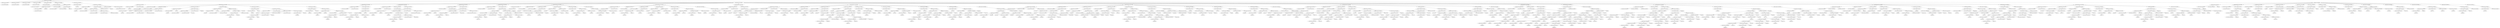 strict digraph  {
<_ast.Str object at 0xa21690550>;
<_ast.Expr object at 0xa211fa050>;
<_ast.alias object at 0xa216905d0>;
<_ast.Import object at 0xa21690c10>;
<_ast.alias object at 0xa21690b90>;
<_ast.Import object at 0xa17d90090>;
<_ast.alias object at 0xa21690b10>;
<_ast.Import object at 0xa21690650>;
<_ast.alias object at 0xa21690a90>;
<_ast.Import object at 0xa216906d0>;
<_ast.Store object at 0x10295c290>;
<_ast.Name object at 0xa21690a10>;
<_ast.Load object at 0x10295c1d0>;
<_ast.Name object at 0xa21690850>;
<_ast.Attribute object at 0xa21690250>;
Load6523599;
<_ast.Str object at 0xa21690290>;
<_ast.Str object at 0xa21690310>;
<_ast.Str object at 0xa21690990>;
<_ast.List object at 0xa216908d0>;
Load8072119;
<_ast.Call object at 0xa216907d0>;
<_ast.Assign object at 0xa21690750>;
<_ast.Name object at 0xa21690390>;
Store2391794;
<_ast.Name object at 0xa21690810>;
Load8543106;
<_ast.Attribute object at 0xa21690410>;
Load9888542;
<_ast.Bytes object at 0xa21690510>;
<_ast.Add object at 0x10295cc90>;
<_ast.Bytes object at 0xa21690590>;
<_ast.Mult object at 0x10295ce10>;
<_ast.Num object at 0xa21690690>;
<_ast.BinOp object at 0xa21690710>;
<_ast.BinOp object at 0xa21690790>;
<_ast.Bytes object at 0xa21501710>;
<_ast.BinOp object at 0xa21690490>;
Add3144317;
<_ast.Str object at 0xa21690610>;
<_ast.NameConstant object at 0xa17d79e10>;
<_ast.keyword object at 0xa21200210>;
<_ast.Call object at 0xa21690890>;
<_ast.Assign object at 0xa18301e50>;
<_ast.Name object at 0xa21504190>;
Store9840911;
<_ast.Num object at 0xa215f4390>;
<_ast.Assign object at 0xa2144bb10>;
<_ast.arg object at 0xa214b9f50>;
<_ast.arguments object at 0xa214b9f90>;
<_ast.Name object at 0xa214b5350>;
Load2229548;
<_ast.Attribute object at 0xa214a2dd0>;
Store402573;
<_ast.Num object at 0xa214974d0>;
<_ast.Pow object at 0x102961150>;
<_ast.Num object at 0xa2122ab50>;
<_ast.BinOp object at 0xa21487e50>;
<_ast.Sub object at 0x10295cd50>;
<_ast.Num object at 0xa2149e150>;
<_ast.BinOp object at 0xa21487f10>;
<_ast.Assign object at 0xa214b9fd0>;
<_ast.Name object at 0xa211f8110>;
Load6016347;
<_ast.Attribute object at 0xa214ae710>;
Store819924;
<_ast.Num object at 0xa214cc5d0>;
<_ast.Num object at 0xa214e3890>;
<_ast.BinOp object at 0xa21491850>;
Pow3428283;
<_ast.Num object at 0xa214d4110>;
<_ast.BinOp object at 0xa21491310>;
Add8052933;
<_ast.Assign object at 0xa2149e0d0>;
<_ast.Name object at 0xa211c2fd0>;
Load3153591;
<_ast.Attribute object at 0xa211c2210>;
Store7484279;
<_ast.USub object at 0x102961950>;
<_ast.Num object at 0xa214df5d0>;
<_ast.UnaryOp object at 0xa214dfa50>;
<_ast.Name object at 0xa211f15d0>;
Load64320;
<_ast.Attribute object at 0xa214dfa10>;
Load7063006;
<_ast.Num object at 0xa214eb390>;
<_ast.Call object at 0xa1cc8b0d0>;
<_ast.BinOp object at 0xa211d2750>;
Mult1458426;
<_ast.Assign object at 0xa214d6f10>;
<_ast.Name object at 0xa214f7850>;
Load2650675;
<_ast.Attribute object at 0xa2148f690>;
Store15614;
<_ast.Name object at 0xa2148a150>;
Load9391978;
<_ast.Num object at 0xa2148a350>;
<_ast.Name object at 0xa214fb650>;
Load8191592;
<_ast.Attribute object at 0xa2148aa90>;
Load9504;
<_ast.Num object at 0xa214fb090>;
<_ast.BinOp object at 0xa2148a2d0>;
Sub8541063;
<_ast.FloorDiv object at 0x1029615d0>;
<_ast.Num object at 0xa2122ec90>;
<_ast.BinOp object at 0xa2148a610>;
<_ast.Name object at 0xa215fc210>;
Load7889339;
<_ast.Attribute object at 0xa1ce5ef50>;
Load9709647;
<_ast.Call object at 0xa214f7c90>;
<_ast.Assign object at 0xa214eb3d0>;
<_ast.Name object at 0xa21681950>;
Load6995428;
<_ast.Attribute object at 0xa21681a10>;
Store4635709;
<_ast.Name object at 0xa21681b50>;
Load9006778;
<_ast.Attribute object at 0xa216819d0>;
Load3318069;
<_ast.Num object at 0xa21681bd0>;
<_ast.Name object at 0xa21681b90>;
Load3939061;
<_ast.Attribute object at 0xa21681c50>;
Load6047942;
<_ast.Num object at 0xa21681f90>;
<_ast.Call object at 0xa21681b10>;
<_ast.BinOp object at 0xa21681a50>;
Mult7270274;
<_ast.Call object at 0xa21681a90>;
<_ast.Assign object at 0xa2141f390>;
<_ast.FunctionDef object at 0xa21485790>;
<_ast.arg object at 0xa21681cd0>;
<_ast.arg object at 0xa21681c90>;
<_ast.arguments object at 0xa21681c10>;
<_ast.Name object at 0xa21681e50>;
Load8682813;
<_ast.Attribute object at 0xa21681d90>;
Load1663332;
<_ast.Name object at 0xa21681e10>;
Load427898;
<_ast.Call object at 0xa21681dd0>;
<_ast.Attribute object at 0xa21681d10>;
Load9492795;
<_ast.Call object at 0xa21681d50>;
<_ast.Return object at 0xa21681910>;
<_ast.FunctionDef object at 0xa1cd97ed0>;
<_ast.arg object at 0xa21681f50>;
<_ast.arg object at 0xa21681f10>;
<_ast.arguments object at 0xa21681e90>;
<_ast.Str object at 0xa216818d0>;
<_ast.Expr object at 0xa21681990>;
<_ast.Name object at 0xa216817d0>;
Load9063016;
<_ast.Attribute object at 0xa21681810>;
Load9022919;
<_ast.Name object at 0xa21681750>;
Load3796375;
<_ast.Num object at 0xa21681690>;
<_ast.Name object at 0xa216815d0>;
Load4901756;
<_ast.Attribute object at 0xa21681610>;
Load8780322;
<_ast.Num object at 0xa21681590>;
<_ast.BinOp object at 0xa21681650>;
FloorDiv2982926;
<_ast.Slice object at 0xa21681710>;
<_ast.Subscript object at 0xa21681790>;
Load4292537;
<_ast.Str object at 0xa21681550>;
<_ast.NameConstant object at 0xa216814d0>;
<_ast.keyword object at 0xa21681510>;
<_ast.Call object at 0xa21681850>;
<_ast.Return object at 0xa21681890>;
<_ast.FunctionDef object at 0xa21681ed0>;
<_ast.arg object at 0xa21681410>;
<_ast.arg object at 0xa216813d0>;
<_ast.arguments object at 0xa21681450>;
<_ast.Name object at 0xa216812d0>;
Load4349718;
<_ast.Attribute object at 0xa21681310>;
Load2634615;
<_ast.Name object at 0xa21681210>;
Load5650251;
<_ast.Attribute object at 0xa21681250>;
Load4877012;
<_ast.Num object at 0xa216811d0>;
<_ast.BinOp object at 0xa21681290>;
FloorDiv2550326;
<_ast.Str object at 0xa21681190>;
<_ast.NameConstant object at 0xa21681110>;
<_ast.keyword object at 0xa21681150>;
<_ast.Call object at 0xa21681350>;
<_ast.Return object at 0xa21681390>;
<_ast.FunctionDef object at 0xa21681490>;
<_ast.arg object at 0xa21681050>;
<_ast.arg object at 0xa215e3690>;
<_ast.arguments object at 0xa21681090>;
<_ast.Num object at 0xa2167ffd0>;
<_ast.Name object at 0xa2167ff10>;
Load6757799;
<_ast.Attribute object at 0xa2167ff50>;
Load937062;
<_ast.Num object at 0xa2167fed0>;
<_ast.BinOp object at 0xa2167ff90>;
Sub1618034;
<_ast.BinOp object at 0xa2167f550>;
Pow256410;
<_ast.Name object at 0xa2167fdd0>;
Load2085703;
<_ast.Attribute object at 0xa2167fe10>;
Load8069247;
<_ast.Name object at 0xa2167fd90>;
Load6054415;
<_ast.Call object at 0xa2167fe50>;
<_ast.BitAnd object at 0x102961510>;
<_ast.Name object at 0xa2167fd50>;
Load7577599;
<_ast.BinOp object at 0xa2167fe90>;
<_ast.BinOp object at 0xa2167f5d0>;
Add6681548;
<_ast.Return object at 0xa216776d0>;
<_ast.FunctionDef object at 0xa216810d0>;
<_ast.arg object at 0xa2167fc90>;
<_ast.arguments object at 0xa2167fcd0>;
<_ast.Str object at 0xa2167fc10>;
<_ast.Expr object at 0xa2167fc50>;
<_ast.Name object at 0xa2167fb90>;
Store4802265;
<_ast.Name object at 0xa2167fad0>;
Load4079381;
<_ast.Attribute object at 0xa2167fb10>;
Load6269578;
<_ast.Num object at 0xa2167fa90>;
<_ast.Call object at 0xa2167fb50>;
<_ast.Assign object at 0xa2167fbd0>;
<_ast.Name object at 0xa2167fa10>;
Store6334008;
<_ast.Name object at 0xa2167f910>;
Load7816673;
<_ast.Attribute object at 0xa2167f950>;
Load2941311;
<_ast.Name object at 0xa2167f8d0>;
Load129340;
<_ast.Call object at 0xa2167f9d0>;
<_ast.Assign object at 0xa2167fa50>;
<_ast.Name object at 0xa2167f850>;
Store6069714;
<_ast.Name object at 0xa2167f790>;
Load9598872;
<_ast.Attribute object at 0xa2167f7d0>;
Load2665513;
<_ast.Name object at 0xa2167f750>;
Load4809981;
<_ast.Call object at 0xa2167f810>;
<_ast.Assign object at 0xa2167f890>;
<_ast.Name object at 0xa2167f650>;
Load8219440;
<_ast.Attribute object at 0xa2167f690>;
Load657489;
<_ast.Name object at 0xa2167f610>;
Load319120;
<_ast.Call object at 0xa2167f6d0>;
<_ast.Return object at 0xa2167f710>;
<_ast.FunctionDef object at 0xa2167fd10>;
<_ast.arg object at 0xa2167f490>;
<_ast.arg object at 0xa2167f450>;
<_ast.arguments object at 0xa2167f4d0>;
<_ast.Str object at 0xa2167f3d0>;
<_ast.Expr object at 0xa2167f410>;
<_ast.Name object at 0xa2167f350>;
Store8577942;
<_ast.Name object at 0xa2167f290>;
Load3194099;
<_ast.Attribute object at 0xa2167f2d0>;
Load3641211;
<_ast.Name object at 0xa2167f250>;
Load7034313;
<_ast.Call object at 0xa2167f310>;
<_ast.Assign object at 0xa2167f390>;
<_ast.Name object at 0xa2167f1d0>;
Store3803327;
<_ast.Name object at 0xa2167f110>;
Load9655738;
<_ast.Attribute object at 0xa2167f150>;
Load9632204;
<_ast.Name object at 0xa2167f0d0>;
Load7143056;
<_ast.Call object at 0xa2167f190>;
<_ast.Assign object at 0xa2167f210>;
<_ast.Name object at 0xa2167f050>;
Store1218829;
<_ast.Name object at 0xa2167df90>;
Load3916296;
<_ast.Attribute object at 0xa2167dfd0>;
Load5715903;
<_ast.Name object at 0xa2167df10>;
Load8602064;
<_ast.Attribute object at 0xa2167df50>;
Load6018881;
<_ast.Name object at 0xa2167ded0>;
Load8380938;
<_ast.Call object at 0xa214e6790>;
<_ast.Assign object at 0xa2167f090>;
<_ast.Name object at 0xa2167ddd0>;
Load7101342;
<_ast.Attribute object at 0xa2167de10>;
Load282884;
<_ast.Name object at 0xa2167dd90>;
Load5253879;
<_ast.Call object at 0xa2167de50>;
<_ast.Return object at 0xa2167de90>;
<_ast.FunctionDef object at 0xa2167f510>;
<_ast.arg object at 0xa2167dcd0>;
<_ast.arg object at 0xa2167dc90>;
<_ast.arguments object at 0xa2167dd10>;
<_ast.Name object at 0xa2167dbd0>;
Load9279957;
<_ast.Name object at 0xa215eb510>;
Load2981328;
<_ast.Name object at 0xa21690cd0>;
Load8865118;
<_ast.Attribute object at 0xa21690f50>;
Load1477927;
<_ast.Num object at 0xa21690ed0>;
<_ast.BinOp object at 0xa21690c50>;
Sub7115440;
<_ast.Name object at 0xa21690e50>;
Load3894840;
<_ast.Attribute object at 0xa21690d50>;
Load9743649;
<_ast.Call object at 0xa2167dc10>;
<_ast.Return object at 0xa2167dc50>;
<_ast.FunctionDef object at 0xa2167dd50>;
<_ast.arg object at 0xa21688210>;
<_ast.arg object at 0xa21688190>;
<_ast.arg object at 0xa21688290>;
<_ast.arg object at 0xa21688110>;
<_ast.arguments object at 0xa21507610>;
<_ast.Name object at 0xa21688390>;
Store3129668;
<_ast.Name object at 0xa216880d0>;
Load9850080;
<_ast.Attribute object at 0xa216883d0>;
Load715501;
<_ast.Name object at 0xa21688350>;
Load2130933;
<_ast.Call object at 0xa21688050>;
<_ast.Assign object at 0xa21688090>;
<_ast.Name object at 0xa216882d0>;
Store8567775;
<_ast.Name object at 0xa2159f310>;
Load3726293;
<_ast.Attribute object at 0xa21688250>;
Load1341585;
<_ast.Name object at 0xa2164ffd0>;
Load6315824;
<_ast.Call object at 0xa216881d0>;
<_ast.Assign object at 0xa21688150>;
<_ast.Name object at 0xa214c8310>;
Store3657685;
<_ast.Name object at 0xa21686f90>;
Load6392374;
<_ast.Attribute object at 0xa21686fd0>;
Load5178296;
<_ast.Name object at 0xa21686ed0>;
Load4144557;
<_ast.Name object at 0xa21686dd0>;
Load9928571;
<_ast.Attribute object at 0xa21686e10>;
Load6455687;
<_ast.Num object at 0xa21686d90>;
<_ast.BinOp object at 0xa21686e50>;
FloorDiv9511046;
<_ast.Name object at 0xa21686cd0>;
Load5287705;
<_ast.Attribute object at 0xa21686d10>;
Load8187840;
<_ast.Num object at 0xa21686c90>;
<_ast.BinOp object at 0xa21686d50>;
FloorDiv6122178;
<_ast.Slice object at 0xa21686e90>;
<_ast.Subscript object at 0xa21686f10>;
Load4997727;
<_ast.Name object at 0xa21686c50>;
Load4810463;
<_ast.BinOp object at 0xa21686f50>;
Add3494389;
<_ast.Call object at 0xa2145b690>;
<_ast.Assign object at 0xa214c8790>;
<_ast.Name object at 0xa21686bd0>;
Store6652162;
<_ast.Name object at 0xa21686b10>;
Load3943542;
<_ast.Attribute object at 0xa21686b50>;
Load5806316;
<_ast.Name object at 0xa21686ad0>;
Load4589207;
<_ast.Call object at 0xa21686b90>;
<_ast.Assign object at 0xa21686c10>;
<_ast.Name object at 0xa21686a50>;
Store7902260;
<_ast.Name object at 0xa21686990>;
Load6151168;
<_ast.Attribute object at 0xa216869d0>;
Load722965;
<_ast.Name object at 0xa21686910>;
Load1625060;
<_ast.Attribute object at 0xa21686950>;
Load407138;
<_ast.Name object at 0xa216868d0>;
Load9299660;
<_ast.Call object at 0xa21686a10>;
<_ast.Assign object at 0xa21686a90>;
<_ast.Name object at 0xa21686810>;
Store3384246;
<_ast.Name object at 0xa21686750>;
Load4346682;
<_ast.Attribute object at 0xa21686790>;
Load2783295;
<_ast.Name object at 0xa21686610>;
Load2687750;
<_ast.Attribute object at 0xa21686650>;
Load7144477;
<_ast.Name object at 0xa216865d0>;
Load2697240;
<_ast.Call object at 0xa21686690>;
<_ast.Name object at 0xa21686590>;
Load8927057;
<_ast.BinOp object at 0xa216866d0>;
Add9300366;
<_ast.Name object at 0xa21686550>;
Load4798402;
<_ast.BinOp object at 0xa21686710>;
Add9287232;
<_ast.Call object at 0xa216867d0>;
<_ast.Assign object at 0xa21686890>;
<_ast.Name object at 0xa216864d0>;
Store7481353;
<_ast.Name object at 0xa21686450>;
Load6949787;
<_ast.Name object at 0xa21686350>;
Load4294469;
<_ast.Attribute object at 0xa21686390>;
Load4650668;
<_ast.Name object at 0xa21686310>;
Load3348086;
<_ast.Call object at 0xa216863d0>;
<_ast.Name object at 0xa216862d0>;
Load6433828;
<_ast.BinOp object at 0xa21686410>;
Mult1074772;
<_ast.BinOp object at 0xa21686490>;
Add3262801;
<_ast.Assign object at 0xa21686510>;
<_ast.Name object at 0xa21686190>;
Load1531317;
<_ast.Attribute object at 0xa216861d0>;
Load4238898;
<_ast.Name object at 0xa21686150>;
Load1162065;
<_ast.Call object at 0xa21686210>;
<_ast.Name object at 0xa21686050>;
Load3846541;
<_ast.Attribute object at 0xa216860d0>;
Load9915028;
<_ast.Name object at 0xa2167db50>;
Load5376609;
<_ast.Mod object at 0x102961090>;
<_ast.Name object at 0xa2167dad0>;
Load4051568;
<_ast.Attribute object at 0xa2167db10>;
Load7985009;
<_ast.BinOp object at 0xa2167db90>;
<_ast.Call object at 0xa21686110>;
<_ast.BinOp object at 0xa21686250>;
Add8500208;
<_ast.Return object at 0xa21686290>;
<_ast.FunctionDef object at 0xa21690dd0>;
<_ast.arg object at 0xa2167da10>;
<_ast.arg object at 0xa2167d990>;
<_ast.arg object at 0xa2167d950>;
<_ast.arg object at 0xa2167d910>;
<_ast.arguments object at 0xa2167da50>;
<_ast.Name object at 0xa2167d890>;
Store7261392;
<_ast.Name object at 0xa2167d810>;
Load5847257;
<_ast.Num object at 0xa2167d790>;
<_ast.Name object at 0xa2167d6d0>;
Load6173935;
<_ast.Attribute object at 0xa2167d710>;
Load2787332;
<_ast.Num object at 0xa2167d690>;
<_ast.BinOp object at 0xa2167d750>;
FloorDiv4308643;
<_ast.Slice object at 0xa2167d7d0>;
<_ast.Subscript object at 0xa2167d850>;
Load8114744;
<_ast.Assign object at 0xa2167d8d0>;
<_ast.Name object at 0xa2167d610>;
Store3695612;
<_ast.Name object at 0xa2167d550>;
Load5910223;
<_ast.Attribute object at 0xa2167d590>;
Load4000422;
<_ast.Name object at 0xa2167d490>;
Load4345421;
<_ast.Name object at 0xa2167d450>;
Load8353502;
<_ast.BinOp object at 0xa2167d4d0>;
Add943186;
<_ast.Name object at 0xa2167d410>;
Load5870957;
<_ast.BinOp object at 0xa2167d510>;
Add3668657;
<_ast.Call object at 0xa2167d5d0>;
<_ast.Assign object at 0xa2167d650>;
<_ast.Name object at 0xa2167d390>;
Store8350872;
<_ast.Name object at 0xa2167d2d0>;
Load6365656;
<_ast.Attribute object at 0xa2167d310>;
Load9851407;
<_ast.Name object at 0xa2167d290>;
Load7404252;
<_ast.Call object at 0xa2167d350>;
<_ast.Assign object at 0xa2167d3d0>;
<_ast.Name object at 0xa2167d210>;
Store9986501;
<_ast.Name object at 0xa2167d150>;
Load6367443;
<_ast.Attribute object at 0xa2167d190>;
Load5541871;
<_ast.Name object at 0xa2167d0d0>;
Load2011850;
<_ast.Name object at 0xa2167bfd0>;
Load3616478;
<_ast.Attribute object at 0xa21637890>;
Load6102279;
<_ast.Num object at 0xa2167bf90>;
<_ast.BinOp object at 0xa2167d050>;
FloorDiv2390407;
<_ast.Name object at 0xa2167bed0>;
Load6526580;
<_ast.Attribute object at 0xa2167bf10>;
Load3178817;
<_ast.Num object at 0xa2167be90>;
<_ast.BinOp object at 0xa2167bf50>;
FloorDiv128039;
<_ast.Slice object at 0xa2167d090>;
<_ast.Subscript object at 0xa2167d110>;
Load2788904;
<_ast.Call object at 0xa2167d1d0>;
<_ast.Assign object at 0xa2167d250>;
<_ast.Name object at 0xa2167be10>;
Store8440723;
<_ast.Name object at 0xa2167bd50>;
Load5849830;
<_ast.Attribute object at 0xa2167bd90>;
Load6796330;
<_ast.Name object at 0xa2167bcd0>;
Load5221226;
<_ast.Attribute object at 0xa2167bd10>;
Load4656577;
<_ast.Name object at 0xa2167bc90>;
Load6391580;
<_ast.Call object at 0xa2167bdd0>;
<_ast.Assign object at 0xa2167be50>;
<_ast.Name object at 0xa2167bc10>;
Store9553308;
<_ast.Name object at 0xa2167bb50>;
Load1701165;
<_ast.Attribute object at 0xa2167bb90>;
Load7471565;
<_ast.Name object at 0xa2167bb10>;
Load6636730;
<_ast.Call object at 0xa2167bbd0>;
<_ast.Assign object at 0xa2167bc50>;
<_ast.Name object at 0xa2167ba90>;
Store7337706;
<_ast.Name object at 0xa2167b9d0>;
Load2228519;
<_ast.Attribute object at 0xa2167ba10>;
Load36886;
<_ast.Name object at 0xa2167b990>;
Load9805262;
<_ast.Name object at 0xa2167b950>;
Load4560861;
<_ast.Call object at 0xa2167ba50>;
<_ast.Assign object at 0xa2167bad0>;
<_ast.Name object at 0xa2167b8d0>;
Store357975;
<_ast.Name object at 0xa2167b810>;
Load5252922;
<_ast.Attribute object at 0xa2167b850>;
Load6934649;
<_ast.Name object at 0xa2167b7d0>;
Load193222;
<_ast.Call object at 0xa2167b890>;
<_ast.Assign object at 0xa2167b910>;
<_ast.Name object at 0xa2167b710>;
Load6704547;
<_ast.Eq object at 0x102961a90>;
<_ast.Name object at 0xa2167b650>;
Load8875370;
<_ast.Attribute object at 0xa2167b690>;
Load9222921;
<_ast.Name object at 0xa2167b610>;
Load6967348;
<_ast.Name object at 0xa2167b5d0>;
Load7832523;
<_ast.Call object at 0xa2167b6d0>;
<_ast.Compare object at 0xa2167b750>;
<_ast.Return object at 0xa2167b790>;
<_ast.FunctionDef object at 0xa2167da90>;
<_ast.arg object at 0xa2167b550>;
<_ast.arg object at 0xa2167b510>;
<_ast.arguments object at 0xa2167b590>;
<_ast.Str object at 0xa2167b490>;
<_ast.Expr object at 0xa2167b4d0>;
<_ast.Name object at 0xa2167b410>;
Store8564176;
<_ast.Name object at 0xa2167b310>;
Load1456161;
<_ast.Name object at 0xa2167b2d0>;
Load4079173;
<_ast.BinOp object at 0xa2167b350>;
Mult6717723;
<_ast.Num object at 0xa2167b290>;
<_ast.BinOp object at 0xa2167b390>;
Sub2960761;
<_ast.Name object at 0xa2167b1d0>;
Load588078;
<_ast.Attribute object at 0xa2167b210>;
Load9924350;
<_ast.Name object at 0xa2167b050>;
Load1161168;
<_ast.Attribute object at 0xa2167b090>;
Load2411966;
<_ast.Name object at 0xa21648190>;
Load4590711;
<_ast.BinOp object at 0xa2167b0d0>;
Mult6922661;
<_ast.Name object at 0xa21597490>;
Load303516;
<_ast.BinOp object at 0xa2167b110>;
Mult555492;
<_ast.Num object at 0xa21679fd0>;
<_ast.BinOp object at 0xa2167b150>;
Add7361836;
<_ast.Call object at 0xa2167b250>;
<_ast.BinOp object at 0xa2167b3d0>;
Mult5552834;
<_ast.Assign object at 0xa2167b450>;
<_ast.Name object at 0xa21679f50>;
Store3884264;
<_ast.Name object at 0xa21679ed0>;
Load1462449;
<_ast.Name object at 0xa21679e90>;
Load5105859;
<_ast.Name object at 0xa21679d90>;
Load352454;
<_ast.Attribute object at 0xa21679dd0>;
Load3445513;
<_ast.Num object at 0xa21679d50>;
<_ast.BinOp object at 0xa21679e10>;
Add7658104;
<_ast.Num object at 0xa21679d10>;
<_ast.BinOp object at 0xa21679e50>;
FloorDiv2402493;
<_ast.Name object at 0xa21679c90>;
Load4580631;
<_ast.Attribute object at 0xa21679cd0>;
Load2591164;
<_ast.Call object at 0xa21679f10>;
<_ast.Assign object at 0xa21679f90>;
<_ast.Name object at 0xa21679ad0>;
Load4330415;
<_ast.Name object at 0xa21679a90>;
Load3565418;
<_ast.BinOp object at 0xa21679b10>;
Mult5463529;
<_ast.Name object at 0xa21679a50>;
Load3522305;
<_ast.BinOp object at 0xa21679b50>;
Sub1147003;
<_ast.Name object at 0xa216799d0>;
Load1311333;
<_ast.Attribute object at 0xa21679a10>;
Load5422236;
<_ast.BinOp object at 0xa21679b90>;
Mod8713954;
<_ast.NotEq object at 0x102961b50>;
<_ast.Num object at 0xa21679990>;
<_ast.Compare object at 0xa21679bd0>;
<_ast.Name object at 0xa21679910>;
Store9179953;
<_ast.Name object at 0xa21679810>;
Load559827;
<_ast.Name object at 0xa21679790>;
Load9301632;
<_ast.Attribute object at 0xa216797d0>;
Load8265262;
<_ast.BinOp object at 0xa21679890>;
Mult1748976;
<_ast.Name object at 0xa21679710>;
Load2850031;
<_ast.Attribute object at 0xa21679750>;
Load4652545;
<_ast.BinOp object at 0xa216798d0>;
Mod6120374;
<_ast.Assign object at 0xa21679950>;
<_ast.If object at 0xa21679c10>;
<_ast.Name object at 0xa21679610>;
Load1595335;
<_ast.Num object at 0xa216795d0>;
<_ast.BinOp object at 0xa21679650>;
Mod1380941;
<_ast.Num object at 0xa21679590>;
<_ast.Compare object at 0xa21679690>;
NotEq796971;
<_ast.Name object at 0xa21679510>;
Store520492;
<_ast.Name object at 0xa21679450>;
Load1870506;
<_ast.Attribute object at 0xa21679490>;
Load76959;
<_ast.Name object at 0xa21679410>;
Load6031414;
<_ast.BinOp object at 0xa216794d0>;
Sub208853;
<_ast.Assign object at 0xa21679550>;
<_ast.If object at 0xa216796d0>;
<_ast.Name object at 0xa21679390>;
Load5373252;
<_ast.Return object at 0xa216793d0>;
<_ast.FunctionDef object at 0xa2160bed0>;
<_ast.arg object at 0xa216792d0>;
<_ast.arg object at 0xa21679290>;
<_ast.arguments object at 0xa21679310>;
<_ast.Str object at 0xa2166e8d0>;
<_ast.Expr object at 0xa215da810>;
<_ast.Name object at 0xa21666a10>;
Load7469859;
<_ast.Name object at 0xa215c1c90>;
Load2852951;
<_ast.Attribute object at 0xa2165db50>;
Load1114822;
<_ast.Name object at 0xa21655d10>;
Load5047934;
<_ast.Call object at 0xa215c9b10>;
<_ast.Name object at 0xa215b8e10>;
Load96406;
<_ast.Attribute object at 0xa21655cd0>;
Load245168;
<_ast.BinOp object at 0xa216669d0>;
Mod2007283;
<_ast.Name object at 0xa215b0f90>;
Load7193242;
<_ast.Name object at 0xa215aa150>;
Load1349801;
<_ast.Attribute object at 0xa21644fd0>;
Load3340977;
<_ast.BinOp object at 0xa2164de50>;
Mod9126155;
<_ast.Call object at 0xa215d2990>;
<_ast.Return object at 0xa2166e850>;
<_ast.FunctionDef object at 0xa21679350>;
<_ast.arg object at 0xa216927d0>;
<_ast.arg object at 0xa216926d0>;
<_ast.arguments object at 0xa21692750>;
<_ast.Name object at 0xa21692610>;
Load6353880;
<_ast.Attribute object at 0xa216924d0>;
Load3582311;
<_ast.Name object at 0xa21692590>;
Load4063732;
<_ast.Attribute object at 0xa21692450>;
Load8575165;
<_ast.BinOp object at 0xa21692690>;
Mult93933;
<_ast.Name object at 0xa21692350>;
Load862832;
<_ast.Attribute object at 0xa21692510>;
Load2919685;
<_ast.Name object at 0xa216922d0>;
Load8805909;
<_ast.Attribute object at 0xa21692490>;
Load1512508;
<_ast.BinOp object at 0xa216923d0>;
Mult9163711;
<_ast.BinOp object at 0xa21692550>;
Sub6695032;
<_ast.Num object at 0xa21692410>;
<_ast.BinOp object at 0xa21692710>;
Sub9892150;
<_ast.Name object at 0xa21692290>;
Load8596029;
<_ast.Attribute object at 0xa21692150>;
Load2710872;
<_ast.Name object at 0xa21692210>;
Load3431032;
<_ast.Attribute object at 0xa216920d0>;
Load1863140;
<_ast.BinOp object at 0xa21692310>;
Mult5155097;
<_ast.Name object at 0xa21692190>;
Load5398573;
<_ast.Attribute object at 0xa216928d0>;
Load1595199;
<_ast.BinOp object at 0xa216921d0>;
Mult4313923;
<_ast.Name object at 0xa21692110>;
Load3698702;
<_ast.Attribute object at 0xa21692050>;
Load63540;
<_ast.BinOp object at 0xa21692390>;
Mult582907;
<_ast.Name object at 0xa21692a10>;
Load7004233;
<_ast.Attribute object at 0xa21692090>;
Load6377110;
<_ast.BinOp object at 0xa21692250>;
Mult9584627;
<_ast.BinOp object at 0xa216925d0>;
Sub9441725;
<_ast.Name object at 0xa21692990>;
Load6651472;
<_ast.Attribute object at 0xa21692a50>;
Load3954401;
<_ast.BinOp object at 0xa21692790>;
Mod2309471;
<_ast.Num object at 0xa216929d0>;
<_ast.Compare object at 0xa21692650>;
Eq898468;
<_ast.Return object at 0xa21692890>;
<_ast.FunctionDef object at 0xa2163e190>;
<_ast.arg object at 0xa21692810>;
<_ast.arg object at 0xa21692850>;
<_ast.arg object at 0xa21692b10>;
<_ast.arguments object at 0xa21692950>;
<_ast.Str object at 0xa21692b90>;
<_ast.Expr object at 0xa21692b50>;
<_ast.Name object at 0xa21692c10>;
Store7724743;
<_ast.Name object at 0xa21692d50>;
Load2611581;
<_ast.Attribute object at 0xa21692d10>;
Load8282852;
<_ast.Name object at 0xa21692dd0>;
Load1192997;
<_ast.Attribute object at 0xa21692d90>;
Load4862052;
<_ast.BinOp object at 0xa21692cd0>;
Mult8501852;
<_ast.Name object at 0xa21692e90>;
Load4049710;
<_ast.Attribute object at 0xa21692e50>;
Load3144065;
<_ast.Name object at 0xa21692f10>;
Load3973375;
<_ast.Attribute object at 0xa21692ed0>;
Load9265482;
<_ast.BinOp object at 0xa21692e10>;
Mult5759864;
<_ast.BinOp object at 0xa21692c90>;
Add6941044;
<_ast.Name object at 0xa21692fd0>;
Load2438827;
<_ast.Attribute object at 0xa21692f90>;
Load8420927;
<_ast.Num object at 0xa2164b090>;
<_ast.Name object at 0xa2164b210>;
Load2674144;
<_ast.Attribute object at 0xa2164b1d0>;
Load5353680;
<_ast.Name object at 0xa2164b290>;
Load4810427;
<_ast.Attribute object at 0xa2164b250>;
Load33920;
<_ast.BinOp object at 0xa2164b190>;
Mult9316968;
<_ast.Name object at 0xa2164b310>;
Load6488100;
<_ast.Attribute object at 0xa2164b2d0>;
Load6778486;
<_ast.BinOp object at 0xa2164b150>;
Mult9496155;
<_ast.Name object at 0xa2164b390>;
Load8902868;
<_ast.Attribute object at 0xa2164b350>;
Load7974804;
<_ast.BinOp object at 0xa2164b110>;
Mult6741049;
<_ast.Name object at 0xa2164b410>;
Load8978757;
<_ast.Attribute object at 0xa2164b3d0>;
Load6006822;
<_ast.BinOp object at 0xa2164b0d0>;
Mult7245960;
<_ast.BinOp object at 0xa2164b050>;
Add8480691;
<_ast.Call object at 0xa21692f50>;
<_ast.BinOp object at 0xa21692c50>;
Mult2382922;
<_ast.Assign object at 0xa21692bd0>;
<_ast.Name object at 0xa2164b490>;
Store5365802;
<_ast.Name object at 0xa2164b5d0>;
Load5635711;
<_ast.Attribute object at 0xa2164b590>;
Load8801301;
<_ast.Name object at 0xa2164b650>;
Load2753229;
<_ast.Attribute object at 0xa2164b610>;
Load2329013;
<_ast.BinOp object at 0xa2164b550>;
Mult7048864;
<_ast.Name object at 0xa2164b710>;
Load2514821;
<_ast.Attribute object at 0xa2164b6d0>;
Load204115;
<_ast.Name object at 0xa2164b790>;
Load6022615;
<_ast.Attribute object at 0xa2164b750>;
Load4429283;
<_ast.BinOp object at 0xa2164b690>;
Mult4647267;
<_ast.BinOp object at 0xa2164b510>;
Add3486613;
<_ast.Name object at 0xa2164b850>;
Load477799;
<_ast.Attribute object at 0xa2164b810>;
Load4546329;
<_ast.Num object at 0xa2164b8d0>;
<_ast.Name object at 0xa2164ba50>;
Load6819379;
<_ast.Attribute object at 0xa2164ba10>;
Load1207161;
<_ast.Name object at 0xa2164bad0>;
Load5156184;
<_ast.Attribute object at 0xa2164ba90>;
Load590087;
<_ast.BinOp object at 0xa2164b9d0>;
Mult7448907;
<_ast.Name object at 0xa2164bb50>;
Load1836254;
<_ast.Attribute object at 0xa2164bb10>;
Load5868001;
<_ast.BinOp object at 0xa2164b990>;
Mult6851258;
<_ast.Name object at 0xa2164bbd0>;
Load7886782;
<_ast.Attribute object at 0xa2164bb90>;
Load3141785;
<_ast.BinOp object at 0xa2164b950>;
Mult5230431;
<_ast.Name object at 0xa2164bc50>;
Load5376862;
<_ast.Attribute object at 0xa2164bc10>;
Load7590165;
<_ast.BinOp object at 0xa2164b910>;
Mult2124780;
<_ast.BinOp object at 0xa2164b890>;
Sub4820349;
<_ast.Call object at 0xa2164b7d0>;
<_ast.BinOp object at 0xa2164b4d0>;
Mult7546867;
<_ast.Assign object at 0xa2164b450>;
<_ast.Name object at 0xa2164bd10>;
Load5273473;
<_ast.Name object at 0xa2164bd90>;
Load749117;
<_ast.Name object at 0xa2164be10>;
Load5443208;
<_ast.Attribute object at 0xa2164bdd0>;
Load916684;
<_ast.BinOp object at 0xa2164bd50>;
Mod7304025;
<_ast.Name object at 0xa2164be90>;
Load2343900;
<_ast.Name object at 0xa2164bf10>;
Load5169560;
<_ast.Attribute object at 0xa2164bed0>;
Load8512524;
<_ast.BinOp object at 0xa2164be50>;
Mod6460716;
<_ast.Call object at 0xa2164bcd0>;
<_ast.Return object at 0xa2164bc90>;
<_ast.FunctionDef object at 0xa21692910>;
<_ast.arg object at 0xa2164bfd0>;
<_ast.arg object at 0xa2164c050>;
<_ast.arg object at 0xa2164c090>;
<_ast.arguments object at 0xa2164bf90>;
<_ast.Str object at 0xa2164c110>;
<_ast.Expr object at 0xa2164c0d0>;
<_ast.Name object at 0xa2164c1d0>;
Load6259572;
<_ast.Num object at 0xa2164c210>;
<_ast.Compare object at 0xa2164c190>;
Eq6329889;
<_ast.Name object at 0xa2164c2d0>;
Load3277415;
<_ast.Num object at 0xa2164c310>;
<_ast.Num object at 0xa2164c350>;
<_ast.Call object at 0xa2164c290>;
<_ast.Return object at 0xa2164c250>;
<_ast.If object at 0xa2164c150>;
<_ast.Name object at 0xa2164c3d0>;
Store8597960;
<_ast.Name object at 0xa2164c490>;
Load2813936;
<_ast.Attribute object at 0xa2164c450>;
Load449841;
<_ast.Name object at 0xa2164c4d0>;
Load5889097;
<_ast.Name object at 0xa2164c550>;
Load1654003;
<_ast.Num object at 0xa2164c590>;
<_ast.BinOp object at 0xa2164c510>;
FloorDiv7310611;
<_ast.Call object at 0xa2164c410>;
<_ast.Assign object at 0xa2164c390>;
<_ast.Name object at 0xa2164c610>;
Store9854683;
<_ast.Name object at 0xa2164c6d0>;
Load5379961;
<_ast.Attribute object at 0xa2164c690>;
Load6629120;
<_ast.Name object at 0xa2164c710>;
Load3275611;
<_ast.Name object at 0xa2164c750>;
Load1979954;
<_ast.Call object at 0xa2164c650>;
<_ast.Assign object at 0xa2164c5d0>;
<_ast.Name object at 0xa2164c810>;
Load1711933;
<_ast.Num object at 0xa2164c850>;
<_ast.BinOp object at 0xa2164c7d0>;
BitAnd3826266;
<_ast.Name object at 0xa2164c8d0>;
Store9362222;
<_ast.Name object at 0xa2164c990>;
Load1614897;
<_ast.Attribute object at 0xa2164c950>;
Load5624268;
<_ast.Name object at 0xa2164c9d0>;
Load6160174;
<_ast.Name object at 0xa2164ca10>;
Load8637;
<_ast.Call object at 0xa2164c910>;
<_ast.Assign object at 0xa2164c890>;
<_ast.If object at 0xa2164c790>;
<_ast.Name object at 0xa2164ca90>;
Load7090102;
<_ast.Return object at 0xa2164ca50>;
<_ast.FunctionDef object at 0xa2164bf50>;
<_ast.arg object at 0xa2164cb50>;
<_ast.arg object at 0xa2164cb90>;
<_ast.arguments object at 0xa2164cb10>;
<_ast.Name object at 0xa2164cd10>;
Load1105288;
<_ast.Attribute object at 0xa2164ccd0>;
Load5079199;
<_ast.Name object at 0xa2164ce10>;
Load2540199;
<_ast.Attribute object at 0xa2164cdd0>;
Load512130;
<_ast.Num object at 0xa2164ce50>;
<_ast.BinOp object at 0xa2164cd90>;
BitAnd5696138;
<_ast.LShift object at 0x102961210>;
<_ast.Num object at 0xa2164ce90>;
<_ast.BinOp object at 0xa2164cd50>;
<_ast.BinOp object at 0xa2164cc90>;
Add112112;
<_ast.Attribute object at 0xa2164cc50>;
Load9213324;
<_ast.Name object at 0xa2164cf50>;
Load6443432;
<_ast.Attribute object at 0xa2164cf10>;
Load2243596;
<_ast.Num object at 0xa2164cf90>;
<_ast.BinOp object at 0xa2164ced0>;
FloorDiv3871679;
<_ast.Str object at 0xa2164cfd0>;
<_ast.Call object at 0xa2164cc10>;
<_ast.Return object at 0xa2164cbd0>;
<_ast.FunctionDef object at 0xa2164cad0>;
<_ast.arg object at 0xa2164e0d0>;
<_ast.arg object at 0xa2164e110>;
<_ast.arguments object at 0xa2164e090>;
<_ast.Name object at 0xa2164e190>;
Store7903580;
<_ast.Name object at 0xa2164e250>;
Load2480868;
<_ast.Attribute object at 0xa2164e210>;
Load131241;
<_ast.Name object at 0xa2164e290>;
Load1278277;
<_ast.Call object at 0xa2164e1d0>;
<_ast.Assign object at 0xa2164e150>;
<_ast.Name object at 0xa2164e310>;
Store6966239;
<_ast.Name object at 0xa2164e390>;
Load2896622;
<_ast.Num object at 0xa2164e410>;
<_ast.Name object at 0xa2164e4d0>;
Load5041682;
<_ast.Attribute object at 0xa2164e490>;
Load8748189;
<_ast.Num object at 0xa2164e510>;
<_ast.BinOp object at 0xa2164e450>;
Sub7963762;
<_ast.BinOp object at 0xa2164e3d0>;
Pow8991130;
<_ast.BinOp object at 0xa2164e350>;
Mod4328579;
<_ast.Assign object at 0xa2164e2d0>;
<_ast.Name object at 0xa2164e590>;
Store5924477;
<_ast.Name object at 0xa2164e650>;
Load8447774;
<_ast.Attribute object at 0xa2164e610>;
Load8316149;
<_ast.Name object at 0xa2164e690>;
Load5002234;
<_ast.Call object at 0xa2164e5d0>;
<_ast.Assign object at 0xa2164e550>;
<_ast.Name object at 0xa2164e790>;
Load5889965;
<_ast.Num object at 0xa2164e7d0>;
<_ast.BinOp object at 0xa2164e750>;
BitAnd3859000;
<_ast.Name object at 0xa2164e890>;
Load8360697;
<_ast.RShift object at 0x1029612d0>;
<_ast.Name object at 0xa2164e950>;
Load6167782;
<_ast.Attribute object at 0xa2164e910>;
Load4645788;
<_ast.Num object at 0xa2164e990>;
<_ast.BinOp object at 0xa2164e8d0>;
Sub833063;
<_ast.BinOp object at 0xa2164e850>;
<_ast.Num object at 0xa2164e9d0>;
<_ast.BinOp object at 0xa2164e810>;
BitAnd3772519;
<_ast.Compare object at 0xa2164e710>;
NotEq752376;
<_ast.Name object at 0xa2164ea50>;
Store5042242;
<_ast.Name object at 0xa2164eb10>;
Load8509325;
<_ast.Attribute object at 0xa2164ead0>;
Load733183;
<_ast.Name object at 0xa2164eb50>;
Load918414;
<_ast.BinOp object at 0xa2164ea90>;
Sub5039075;
<_ast.Assign object at 0xa2164ea10>;
<_ast.If object at 0xa2164e6d0>;
<_ast.Name object at 0xa2164ec10>;
Load9533530;
<_ast.Name object at 0xa2164ec50>;
Load779080;
<_ast.Name object at 0xa2164ec90>;
Load1222605;
<_ast.Call object at 0xa2164ebd0>;
<_ast.Return object at 0xa2164eb90>;
<_ast.FunctionDef object at 0xa2164e050>;
<_ast.ClassDef object at 0xa215aefd0>;
<_ast.Name object at 0xa2164ed10>;
Load9245633;
<_ast.Str object at 0xa2164ed50>;
<_ast.Compare object at 0xa2164ecd0>;
Eq7429202;
<_ast.arg object at 0xa2164ee10>;
<_ast.arguments object at 0xa2164edd0>;
<_ast.Str object at 0xa2164ef10>;
<_ast.Attribute object at 0xa2164eed0>;
Load6505502;
<_ast.Str object at 0xa21652050>;
<_ast.Attribute object at 0xa2164efd0>;
Load3632052;
<_ast.Name object at 0xa21652090>;
Load7406485;
<_ast.Call object at 0xa2164ef90>;
<_ast.Name object at 0xa21652110>;
Store1239251;
<_ast.Name object at 0xa21652190>;
Load4996997;
<_ast.Name object at 0xa216521d0>;
Load1427836;
<_ast.Call object at 0xa21652150>;
<_ast.comprehension object at 0xa216520d0>;
<_ast.GeneratorExp object at 0xa2164ef50>;
<_ast.Call object at 0xa2164ee90>;
<_ast.Return object at 0xa2164ee50>;
<_ast.FunctionDef object at 0xa2164ed90>;
<_ast.Name object at 0xa21652210>;
Store6537077;
<_ast.Name object at 0xa21652290>;
Load6636396;
<_ast.Call object at 0xa21652250>;
<_ast.Assign object at 0xa21688410>;
<_ast.Name object at 0xa21652310>;
Store96484;
<_ast.Bytes object at 0xa21652350>;
<_ast.Assign object at 0xa216522d0>;
<_ast.Name object at 0xa216523d0>;
Store3483205;
<_ast.Name object at 0xa21652490>;
Load5414806;
<_ast.Attribute object at 0xa21652450>;
Load7635095;
<_ast.Name object at 0xa216524d0>;
Load7284540;
<_ast.Call object at 0xa21652410>;
<_ast.Assign object at 0xa21652390>;
<_ast.Name object at 0xa216525d0>;
Load4056241;
<_ast.Name object at 0xa21652610>;
Load9402415;
<_ast.Call object at 0xa21652590>;
<_ast.Str object at 0xa21652650>;
<_ast.Compare object at 0xa21652550>;
Eq8390173;
<_ast.Assert object at 0xa21652510>;
<_ast.Name object at 0xa17d98490>;
Store1477030;
<_ast.Str object at 0xa216526d0>;
<_ast.Attribute object at 0xa21652690>;
Load4646995;
<_ast.Str object at 0xa21652710>;
<_ast.Call object at 0xa1cc9c990>;
<_ast.Assign object at 0xa17d7ffd0>;
<_ast.Name object at 0xa21652790>;
Store9128293;
<_ast.Name object at 0xa21652850>;
Load7787530;
<_ast.Attribute object at 0xa21652810>;
Load1145330;
<_ast.Name object at 0xa21652890>;
Load1781878;
<_ast.Name object at 0xa216528d0>;
Load6772723;
<_ast.Name object at 0xa21652910>;
Load7461888;
<_ast.Call object at 0xa216527d0>;
<_ast.Assign object at 0xa21652750>;
<_ast.alias object at 0xa21652990>;
<_ast.Import object at 0xa21652950>;
<_ast.Name object at 0xa21652a90>;
Load1165150;
<_ast.Attribute object at 0xa21652a50>;
Load1797500;
<_ast.Str object at 0xa21652ad0>;
<_ast.Call object at 0xa21652a10>;
<_ast.Expr object at 0xa216529d0>;
<_ast.Name object at 0xa21652bd0>;
Load1642646;
<_ast.Attribute object at 0xa21652b90>;
Load550952;
<_ast.Name object at 0xa21652c10>;
Load3477979;
<_ast.Name object at 0xa21652c50>;
Load6702764;
<_ast.Name object at 0xa21652c90>;
Load7402854;
<_ast.Call object at 0xa21652b50>;
<_ast.Assert object at 0xa21652b10>;
<_ast.Name object at 0xa21652d90>;
Load9395438;
<_ast.Attribute object at 0xa21652d50>;
Load9911943;
<_ast.Str object at 0xa21652dd0>;
<_ast.Call object at 0xa21652d10>;
<_ast.Expr object at 0xa21652cd0>;
<_ast.Name object at 0xa21652e90>;
Load7734467;
<_ast.Str object at 0xa21652ed0>;
<_ast.Call object at 0xa21652e50>;
<_ast.Expr object at 0xa21652e10>;
<_ast.If object at 0xa2148a8d0>;
<_ast.Module object at 0xa2145ef90>;
<_ast.Expr object at 0xa211fa050> -> <_ast.Str object at 0xa21690550>;
<_ast.Import object at 0xa21690c10> -> <_ast.alias object at 0xa216905d0>;
<_ast.Import object at 0xa17d90090> -> <_ast.alias object at 0xa21690b90>;
<_ast.Import object at 0xa21690650> -> <_ast.alias object at 0xa21690b10>;
<_ast.Import object at 0xa216906d0> -> <_ast.alias object at 0xa21690a90>;
<_ast.Name object at 0xa21690a10> -> <_ast.Store object at 0x10295c290>;
<_ast.Name object at 0xa21690850> -> <_ast.Load object at 0x10295c1d0>;
<_ast.Attribute object at 0xa21690250> -> <_ast.Name object at 0xa21690850>;
<_ast.Attribute object at 0xa21690250> -> Load6523599;
<_ast.List object at 0xa216908d0> -> <_ast.Str object at 0xa21690310>;
<_ast.List object at 0xa216908d0> -> <_ast.Str object at 0xa21690990>;
<_ast.List object at 0xa216908d0> -> Load8072119;
<_ast.Call object at 0xa216907d0> -> <_ast.Attribute object at 0xa21690250>;
<_ast.Call object at 0xa216907d0> -> <_ast.Str object at 0xa21690290>;
<_ast.Call object at 0xa216907d0> -> <_ast.List object at 0xa216908d0>;
<_ast.Assign object at 0xa21690750> -> <_ast.Name object at 0xa21690a10>;
<_ast.Assign object at 0xa21690750> -> <_ast.Call object at 0xa216907d0>;
<_ast.Name object at 0xa21690390> -> Store2391794;
<_ast.Name object at 0xa21690810> -> Load8543106;
<_ast.Attribute object at 0xa21690410> -> <_ast.Name object at 0xa21690810>;
<_ast.Attribute object at 0xa21690410> -> Load9888542;
<_ast.BinOp object at 0xa21690710> -> <_ast.Bytes object at 0xa21690590>;
<_ast.BinOp object at 0xa21690710> -> <_ast.Mult object at 0x10295ce10>;
<_ast.BinOp object at 0xa21690710> -> <_ast.Num object at 0xa21690690>;
<_ast.BinOp object at 0xa21690790> -> <_ast.Bytes object at 0xa21690510>;
<_ast.BinOp object at 0xa21690790> -> <_ast.Add object at 0x10295cc90>;
<_ast.BinOp object at 0xa21690790> -> <_ast.BinOp object at 0xa21690710>;
<_ast.BinOp object at 0xa21690490> -> <_ast.BinOp object at 0xa21690790>;
<_ast.BinOp object at 0xa21690490> -> Add3144317;
<_ast.BinOp object at 0xa21690490> -> <_ast.Bytes object at 0xa21501710>;
<_ast.keyword object at 0xa21200210> -> <_ast.NameConstant object at 0xa17d79e10>;
<_ast.Call object at 0xa21690890> -> <_ast.Attribute object at 0xa21690410>;
<_ast.Call object at 0xa21690890> -> <_ast.BinOp object at 0xa21690490>;
<_ast.Call object at 0xa21690890> -> <_ast.Str object at 0xa21690610>;
<_ast.Call object at 0xa21690890> -> <_ast.keyword object at 0xa21200210>;
<_ast.Assign object at 0xa18301e50> -> <_ast.Name object at 0xa21690390>;
<_ast.Assign object at 0xa18301e50> -> <_ast.Call object at 0xa21690890>;
<_ast.Name object at 0xa21504190> -> Store9840911;
<_ast.Assign object at 0xa2144bb10> -> <_ast.Name object at 0xa21504190>;
<_ast.Assign object at 0xa2144bb10> -> <_ast.Num object at 0xa215f4390>;
<_ast.arguments object at 0xa214b9f90> -> <_ast.arg object at 0xa214b9f50>;
<_ast.Name object at 0xa214b5350> -> Load2229548;
<_ast.Attribute object at 0xa214a2dd0> -> <_ast.Name object at 0xa214b5350>;
<_ast.Attribute object at 0xa214a2dd0> -> Store402573;
<_ast.BinOp object at 0xa21487e50> -> <_ast.Num object at 0xa214974d0>;
<_ast.BinOp object at 0xa21487e50> -> <_ast.Pow object at 0x102961150>;
<_ast.BinOp object at 0xa21487e50> -> <_ast.Num object at 0xa2122ab50>;
<_ast.BinOp object at 0xa21487f10> -> <_ast.BinOp object at 0xa21487e50>;
<_ast.BinOp object at 0xa21487f10> -> <_ast.Sub object at 0x10295cd50>;
<_ast.BinOp object at 0xa21487f10> -> <_ast.Num object at 0xa2149e150>;
<_ast.Assign object at 0xa214b9fd0> -> <_ast.Attribute object at 0xa214a2dd0>;
<_ast.Assign object at 0xa214b9fd0> -> <_ast.BinOp object at 0xa21487f10>;
<_ast.Name object at 0xa211f8110> -> Load6016347;
<_ast.Attribute object at 0xa214ae710> -> <_ast.Name object at 0xa211f8110>;
<_ast.Attribute object at 0xa214ae710> -> Store819924;
<_ast.BinOp object at 0xa21491850> -> <_ast.Num object at 0xa214cc5d0>;
<_ast.BinOp object at 0xa21491850> -> Pow3428283;
<_ast.BinOp object at 0xa21491850> -> <_ast.Num object at 0xa214e3890>;
<_ast.BinOp object at 0xa21491310> -> <_ast.BinOp object at 0xa21491850>;
<_ast.BinOp object at 0xa21491310> -> Add8052933;
<_ast.BinOp object at 0xa21491310> -> <_ast.Num object at 0xa214d4110>;
<_ast.Assign object at 0xa2149e0d0> -> <_ast.Attribute object at 0xa214ae710>;
<_ast.Assign object at 0xa2149e0d0> -> <_ast.BinOp object at 0xa21491310>;
<_ast.Name object at 0xa211c2fd0> -> Load3153591;
<_ast.Attribute object at 0xa211c2210> -> <_ast.Name object at 0xa211c2fd0>;
<_ast.Attribute object at 0xa211c2210> -> Store7484279;
<_ast.UnaryOp object at 0xa214dfa50> -> <_ast.USub object at 0x102961950>;
<_ast.UnaryOp object at 0xa214dfa50> -> <_ast.Num object at 0xa214df5d0>;
<_ast.Name object at 0xa211f15d0> -> Load64320;
<_ast.Attribute object at 0xa214dfa10> -> <_ast.Name object at 0xa211f15d0>;
<_ast.Attribute object at 0xa214dfa10> -> Load7063006;
<_ast.Call object at 0xa1cc8b0d0> -> <_ast.Attribute object at 0xa214dfa10>;
<_ast.Call object at 0xa1cc8b0d0> -> <_ast.Num object at 0xa214eb390>;
<_ast.BinOp object at 0xa211d2750> -> <_ast.UnaryOp object at 0xa214dfa50>;
<_ast.BinOp object at 0xa211d2750> -> Mult1458426;
<_ast.BinOp object at 0xa211d2750> -> <_ast.Call object at 0xa1cc8b0d0>;
<_ast.Assign object at 0xa214d6f10> -> <_ast.Attribute object at 0xa211c2210>;
<_ast.Assign object at 0xa214d6f10> -> <_ast.BinOp object at 0xa211d2750>;
<_ast.Name object at 0xa214f7850> -> Load2650675;
<_ast.Attribute object at 0xa2148f690> -> <_ast.Name object at 0xa214f7850>;
<_ast.Attribute object at 0xa2148f690> -> Store15614;
<_ast.Name object at 0xa2148a150> -> Load9391978;
<_ast.Name object at 0xa214fb650> -> Load8191592;
<_ast.Attribute object at 0xa2148aa90> -> <_ast.Name object at 0xa214fb650>;
<_ast.Attribute object at 0xa2148aa90> -> Load9504;
<_ast.BinOp object at 0xa2148a2d0> -> <_ast.Attribute object at 0xa2148aa90>;
<_ast.BinOp object at 0xa2148a2d0> -> Sub8541063;
<_ast.BinOp object at 0xa2148a2d0> -> <_ast.Num object at 0xa214fb090>;
<_ast.BinOp object at 0xa2148a610> -> <_ast.BinOp object at 0xa2148a2d0>;
<_ast.BinOp object at 0xa2148a610> -> <_ast.FloorDiv object at 0x1029615d0>;
<_ast.BinOp object at 0xa2148a610> -> <_ast.Num object at 0xa2122ec90>;
<_ast.Name object at 0xa215fc210> -> Load7889339;
<_ast.Attribute object at 0xa1ce5ef50> -> <_ast.Name object at 0xa215fc210>;
<_ast.Attribute object at 0xa1ce5ef50> -> Load9709647;
<_ast.Call object at 0xa214f7c90> -> <_ast.Name object at 0xa2148a150>;
<_ast.Call object at 0xa214f7c90> -> <_ast.Num object at 0xa2148a350>;
<_ast.Call object at 0xa214f7c90> -> <_ast.BinOp object at 0xa2148a610>;
<_ast.Call object at 0xa214f7c90> -> <_ast.Attribute object at 0xa1ce5ef50>;
<_ast.Assign object at 0xa214eb3d0> -> <_ast.Attribute object at 0xa2148f690>;
<_ast.Assign object at 0xa214eb3d0> -> <_ast.Call object at 0xa214f7c90>;
<_ast.Name object at 0xa21681950> -> Load6995428;
<_ast.Attribute object at 0xa21681a10> -> <_ast.Name object at 0xa21681950>;
<_ast.Attribute object at 0xa21681a10> -> Store4635709;
<_ast.Name object at 0xa21681b50> -> Load9006778;
<_ast.Attribute object at 0xa216819d0> -> <_ast.Name object at 0xa21681b50>;
<_ast.Attribute object at 0xa216819d0> -> Load3318069;
<_ast.Name object at 0xa21681b90> -> Load3939061;
<_ast.Attribute object at 0xa21681c50> -> <_ast.Name object at 0xa21681b90>;
<_ast.Attribute object at 0xa21681c50> -> Load6047942;
<_ast.Call object at 0xa21681b10> -> <_ast.Attribute object at 0xa21681c50>;
<_ast.Call object at 0xa21681b10> -> <_ast.Num object at 0xa21681f90>;
<_ast.BinOp object at 0xa21681a50> -> <_ast.Num object at 0xa21681bd0>;
<_ast.BinOp object at 0xa21681a50> -> Mult7270274;
<_ast.BinOp object at 0xa21681a50> -> <_ast.Call object at 0xa21681b10>;
<_ast.Call object at 0xa21681a90> -> <_ast.Attribute object at 0xa216819d0>;
<_ast.Call object at 0xa21681a90> -> <_ast.BinOp object at 0xa21681a50>;
<_ast.Assign object at 0xa2141f390> -> <_ast.Attribute object at 0xa21681a10>;
<_ast.Assign object at 0xa2141f390> -> <_ast.Call object at 0xa21681a90>;
<_ast.FunctionDef object at 0xa21485790> -> <_ast.arguments object at 0xa214b9f90>;
<_ast.FunctionDef object at 0xa21485790> -> <_ast.Assign object at 0xa214b9fd0>;
<_ast.FunctionDef object at 0xa21485790> -> <_ast.Assign object at 0xa2149e0d0>;
<_ast.FunctionDef object at 0xa21485790> -> <_ast.Assign object at 0xa214d6f10>;
<_ast.FunctionDef object at 0xa21485790> -> <_ast.Assign object at 0xa214eb3d0>;
<_ast.FunctionDef object at 0xa21485790> -> <_ast.Assign object at 0xa2141f390>;
<_ast.arguments object at 0xa21681c10> -> <_ast.arg object at 0xa21681cd0>;
<_ast.arguments object at 0xa21681c10> -> <_ast.arg object at 0xa21681c90>;
<_ast.Name object at 0xa21681e50> -> Load8682813;
<_ast.Attribute object at 0xa21681d90> -> <_ast.Name object at 0xa21681e50>;
<_ast.Attribute object at 0xa21681d90> -> Load1663332;
<_ast.Name object at 0xa21681e10> -> Load427898;
<_ast.Call object at 0xa21681dd0> -> <_ast.Attribute object at 0xa21681d90>;
<_ast.Call object at 0xa21681dd0> -> <_ast.Name object at 0xa21681e10>;
<_ast.Attribute object at 0xa21681d10> -> <_ast.Call object at 0xa21681dd0>;
<_ast.Attribute object at 0xa21681d10> -> Load9492795;
<_ast.Call object at 0xa21681d50> -> <_ast.Attribute object at 0xa21681d10>;
<_ast.Return object at 0xa21681910> -> <_ast.Call object at 0xa21681d50>;
<_ast.FunctionDef object at 0xa1cd97ed0> -> <_ast.arguments object at 0xa21681c10>;
<_ast.FunctionDef object at 0xa1cd97ed0> -> <_ast.Return object at 0xa21681910>;
<_ast.arguments object at 0xa21681e90> -> <_ast.arg object at 0xa21681f50>;
<_ast.arguments object at 0xa21681e90> -> <_ast.arg object at 0xa21681f10>;
<_ast.Expr object at 0xa21681990> -> <_ast.Str object at 0xa216818d0>;
<_ast.Name object at 0xa216817d0> -> Load9063016;
<_ast.Attribute object at 0xa21681810> -> <_ast.Name object at 0xa216817d0>;
<_ast.Attribute object at 0xa21681810> -> Load9022919;
<_ast.Name object at 0xa21681750> -> Load3796375;
<_ast.Name object at 0xa216815d0> -> Load4901756;
<_ast.Attribute object at 0xa21681610> -> <_ast.Name object at 0xa216815d0>;
<_ast.Attribute object at 0xa21681610> -> Load8780322;
<_ast.BinOp object at 0xa21681650> -> <_ast.Attribute object at 0xa21681610>;
<_ast.BinOp object at 0xa21681650> -> FloorDiv2982926;
<_ast.BinOp object at 0xa21681650> -> <_ast.Num object at 0xa21681590>;
<_ast.Slice object at 0xa21681710> -> <_ast.Num object at 0xa21681690>;
<_ast.Slice object at 0xa21681710> -> <_ast.BinOp object at 0xa21681650>;
<_ast.Subscript object at 0xa21681790> -> <_ast.Name object at 0xa21681750>;
<_ast.Subscript object at 0xa21681790> -> <_ast.Slice object at 0xa21681710>;
<_ast.Subscript object at 0xa21681790> -> Load4292537;
<_ast.keyword object at 0xa21681510> -> <_ast.NameConstant object at 0xa216814d0>;
<_ast.Call object at 0xa21681850> -> <_ast.Attribute object at 0xa21681810>;
<_ast.Call object at 0xa21681850> -> <_ast.Subscript object at 0xa21681790>;
<_ast.Call object at 0xa21681850> -> <_ast.Str object at 0xa21681550>;
<_ast.Call object at 0xa21681850> -> <_ast.keyword object at 0xa21681510>;
<_ast.Return object at 0xa21681890> -> <_ast.Call object at 0xa21681850>;
<_ast.FunctionDef object at 0xa21681ed0> -> <_ast.arguments object at 0xa21681e90>;
<_ast.FunctionDef object at 0xa21681ed0> -> <_ast.Expr object at 0xa21681990>;
<_ast.FunctionDef object at 0xa21681ed0> -> <_ast.Return object at 0xa21681890>;
<_ast.arguments object at 0xa21681450> -> <_ast.arg object at 0xa21681410>;
<_ast.arguments object at 0xa21681450> -> <_ast.arg object at 0xa216813d0>;
<_ast.Name object at 0xa216812d0> -> Load4349718;
<_ast.Attribute object at 0xa21681310> -> <_ast.Name object at 0xa216812d0>;
<_ast.Attribute object at 0xa21681310> -> Load2634615;
<_ast.Name object at 0xa21681210> -> Load5650251;
<_ast.Attribute object at 0xa21681250> -> <_ast.Name object at 0xa21681210>;
<_ast.Attribute object at 0xa21681250> -> Load4877012;
<_ast.BinOp object at 0xa21681290> -> <_ast.Attribute object at 0xa21681250>;
<_ast.BinOp object at 0xa21681290> -> FloorDiv2550326;
<_ast.BinOp object at 0xa21681290> -> <_ast.Num object at 0xa216811d0>;
<_ast.keyword object at 0xa21681150> -> <_ast.NameConstant object at 0xa21681110>;
<_ast.Call object at 0xa21681350> -> <_ast.Attribute object at 0xa21681310>;
<_ast.Call object at 0xa21681350> -> <_ast.BinOp object at 0xa21681290>;
<_ast.Call object at 0xa21681350> -> <_ast.Str object at 0xa21681190>;
<_ast.Call object at 0xa21681350> -> <_ast.keyword object at 0xa21681150>;
<_ast.Return object at 0xa21681390> -> <_ast.Call object at 0xa21681350>;
<_ast.FunctionDef object at 0xa21681490> -> <_ast.arguments object at 0xa21681450>;
<_ast.FunctionDef object at 0xa21681490> -> <_ast.Return object at 0xa21681390>;
<_ast.arguments object at 0xa21681090> -> <_ast.arg object at 0xa21681050>;
<_ast.arguments object at 0xa21681090> -> <_ast.arg object at 0xa215e3690>;
<_ast.Name object at 0xa2167ff10> -> Load6757799;
<_ast.Attribute object at 0xa2167ff50> -> <_ast.Name object at 0xa2167ff10>;
<_ast.Attribute object at 0xa2167ff50> -> Load937062;
<_ast.BinOp object at 0xa2167ff90> -> <_ast.Attribute object at 0xa2167ff50>;
<_ast.BinOp object at 0xa2167ff90> -> Sub1618034;
<_ast.BinOp object at 0xa2167ff90> -> <_ast.Num object at 0xa2167fed0>;
<_ast.BinOp object at 0xa2167f550> -> <_ast.Num object at 0xa2167ffd0>;
<_ast.BinOp object at 0xa2167f550> -> Pow256410;
<_ast.BinOp object at 0xa2167f550> -> <_ast.BinOp object at 0xa2167ff90>;
<_ast.Name object at 0xa2167fdd0> -> Load2085703;
<_ast.Attribute object at 0xa2167fe10> -> <_ast.Name object at 0xa2167fdd0>;
<_ast.Attribute object at 0xa2167fe10> -> Load8069247;
<_ast.Name object at 0xa2167fd90> -> Load6054415;
<_ast.Call object at 0xa2167fe50> -> <_ast.Attribute object at 0xa2167fe10>;
<_ast.Call object at 0xa2167fe50> -> <_ast.Name object at 0xa2167fd90>;
<_ast.Name object at 0xa2167fd50> -> Load7577599;
<_ast.BinOp object at 0xa2167fe90> -> <_ast.Call object at 0xa2167fe50>;
<_ast.BinOp object at 0xa2167fe90> -> <_ast.BitAnd object at 0x102961510>;
<_ast.BinOp object at 0xa2167fe90> -> <_ast.Name object at 0xa2167fd50>;
<_ast.BinOp object at 0xa2167f5d0> -> <_ast.BinOp object at 0xa2167f550>;
<_ast.BinOp object at 0xa2167f5d0> -> Add6681548;
<_ast.BinOp object at 0xa2167f5d0> -> <_ast.BinOp object at 0xa2167fe90>;
<_ast.Return object at 0xa216776d0> -> <_ast.BinOp object at 0xa2167f5d0>;
<_ast.FunctionDef object at 0xa216810d0> -> <_ast.arguments object at 0xa21681090>;
<_ast.FunctionDef object at 0xa216810d0> -> <_ast.Return object at 0xa216776d0>;
<_ast.arguments object at 0xa2167fcd0> -> <_ast.arg object at 0xa2167fc90>;
<_ast.Expr object at 0xa2167fc50> -> <_ast.Str object at 0xa2167fc10>;
<_ast.Name object at 0xa2167fb90> -> Store4802265;
<_ast.Name object at 0xa2167fad0> -> Load4079381;
<_ast.Attribute object at 0xa2167fb10> -> <_ast.Name object at 0xa2167fad0>;
<_ast.Attribute object at 0xa2167fb10> -> Load6269578;
<_ast.Call object at 0xa2167fb50> -> <_ast.Attribute object at 0xa2167fb10>;
<_ast.Call object at 0xa2167fb50> -> <_ast.Num object at 0xa2167fa90>;
<_ast.Assign object at 0xa2167fbd0> -> <_ast.Name object at 0xa2167fb90>;
<_ast.Assign object at 0xa2167fbd0> -> <_ast.Call object at 0xa2167fb50>;
<_ast.Name object at 0xa2167fa10> -> Store6334008;
<_ast.Name object at 0xa2167f910> -> Load7816673;
<_ast.Attribute object at 0xa2167f950> -> <_ast.Name object at 0xa2167f910>;
<_ast.Attribute object at 0xa2167f950> -> Load2941311;
<_ast.Name object at 0xa2167f8d0> -> Load129340;
<_ast.Call object at 0xa2167f9d0> -> <_ast.Attribute object at 0xa2167f950>;
<_ast.Call object at 0xa2167f9d0> -> <_ast.Name object at 0xa2167f8d0>;
<_ast.Assign object at 0xa2167fa50> -> <_ast.Name object at 0xa2167fa10>;
<_ast.Assign object at 0xa2167fa50> -> <_ast.Call object at 0xa2167f9d0>;
<_ast.Name object at 0xa2167f850> -> Store6069714;
<_ast.Name object at 0xa2167f790> -> Load9598872;
<_ast.Attribute object at 0xa2167f7d0> -> <_ast.Name object at 0xa2167f790>;
<_ast.Attribute object at 0xa2167f7d0> -> Load2665513;
<_ast.Name object at 0xa2167f750> -> Load4809981;
<_ast.Call object at 0xa2167f810> -> <_ast.Attribute object at 0xa2167f7d0>;
<_ast.Call object at 0xa2167f810> -> <_ast.Name object at 0xa2167f750>;
<_ast.Assign object at 0xa2167f890> -> <_ast.Name object at 0xa2167f850>;
<_ast.Assign object at 0xa2167f890> -> <_ast.Call object at 0xa2167f810>;
<_ast.Name object at 0xa2167f650> -> Load8219440;
<_ast.Attribute object at 0xa2167f690> -> <_ast.Name object at 0xa2167f650>;
<_ast.Attribute object at 0xa2167f690> -> Load657489;
<_ast.Name object at 0xa2167f610> -> Load319120;
<_ast.Call object at 0xa2167f6d0> -> <_ast.Attribute object at 0xa2167f690>;
<_ast.Call object at 0xa2167f6d0> -> <_ast.Name object at 0xa2167f610>;
<_ast.Return object at 0xa2167f710> -> <_ast.Call object at 0xa2167f6d0>;
<_ast.FunctionDef object at 0xa2167fd10> -> <_ast.arguments object at 0xa2167fcd0>;
<_ast.FunctionDef object at 0xa2167fd10> -> <_ast.Expr object at 0xa2167fc50>;
<_ast.FunctionDef object at 0xa2167fd10> -> <_ast.Assign object at 0xa2167fbd0>;
<_ast.FunctionDef object at 0xa2167fd10> -> <_ast.Assign object at 0xa2167fa50>;
<_ast.FunctionDef object at 0xa2167fd10> -> <_ast.Assign object at 0xa2167f890>;
<_ast.FunctionDef object at 0xa2167fd10> -> <_ast.Return object at 0xa2167f710>;
<_ast.arguments object at 0xa2167f4d0> -> <_ast.arg object at 0xa2167f490>;
<_ast.arguments object at 0xa2167f4d0> -> <_ast.arg object at 0xa2167f450>;
<_ast.Expr object at 0xa2167f410> -> <_ast.Str object at 0xa2167f3d0>;
<_ast.Name object at 0xa2167f350> -> Store8577942;
<_ast.Name object at 0xa2167f290> -> Load3194099;
<_ast.Attribute object at 0xa2167f2d0> -> <_ast.Name object at 0xa2167f290>;
<_ast.Attribute object at 0xa2167f2d0> -> Load3641211;
<_ast.Name object at 0xa2167f250> -> Load7034313;
<_ast.Call object at 0xa2167f310> -> <_ast.Attribute object at 0xa2167f2d0>;
<_ast.Call object at 0xa2167f310> -> <_ast.Name object at 0xa2167f250>;
<_ast.Assign object at 0xa2167f390> -> <_ast.Name object at 0xa2167f350>;
<_ast.Assign object at 0xa2167f390> -> <_ast.Call object at 0xa2167f310>;
<_ast.Name object at 0xa2167f1d0> -> Store3803327;
<_ast.Name object at 0xa2167f110> -> Load9655738;
<_ast.Attribute object at 0xa2167f150> -> <_ast.Name object at 0xa2167f110>;
<_ast.Attribute object at 0xa2167f150> -> Load9632204;
<_ast.Name object at 0xa2167f0d0> -> Load7143056;
<_ast.Call object at 0xa2167f190> -> <_ast.Attribute object at 0xa2167f150>;
<_ast.Call object at 0xa2167f190> -> <_ast.Name object at 0xa2167f0d0>;
<_ast.Assign object at 0xa2167f210> -> <_ast.Name object at 0xa2167f1d0>;
<_ast.Assign object at 0xa2167f210> -> <_ast.Call object at 0xa2167f190>;
<_ast.Name object at 0xa2167f050> -> Store1218829;
<_ast.Name object at 0xa2167df90> -> Load3916296;
<_ast.Attribute object at 0xa2167dfd0> -> <_ast.Name object at 0xa2167df90>;
<_ast.Attribute object at 0xa2167dfd0> -> Load5715903;
<_ast.Name object at 0xa2167df10> -> Load8602064;
<_ast.Attribute object at 0xa2167df50> -> <_ast.Name object at 0xa2167df10>;
<_ast.Attribute object at 0xa2167df50> -> Load6018881;
<_ast.Name object at 0xa2167ded0> -> Load8380938;
<_ast.Call object at 0xa214e6790> -> <_ast.Attribute object at 0xa2167dfd0>;
<_ast.Call object at 0xa214e6790> -> <_ast.Attribute object at 0xa2167df50>;
<_ast.Call object at 0xa214e6790> -> <_ast.Name object at 0xa2167ded0>;
<_ast.Assign object at 0xa2167f090> -> <_ast.Name object at 0xa2167f050>;
<_ast.Assign object at 0xa2167f090> -> <_ast.Call object at 0xa214e6790>;
<_ast.Name object at 0xa2167ddd0> -> Load7101342;
<_ast.Attribute object at 0xa2167de10> -> <_ast.Name object at 0xa2167ddd0>;
<_ast.Attribute object at 0xa2167de10> -> Load282884;
<_ast.Name object at 0xa2167dd90> -> Load5253879;
<_ast.Call object at 0xa2167de50> -> <_ast.Attribute object at 0xa2167de10>;
<_ast.Call object at 0xa2167de50> -> <_ast.Name object at 0xa2167dd90>;
<_ast.Return object at 0xa2167de90> -> <_ast.Call object at 0xa2167de50>;
<_ast.FunctionDef object at 0xa2167f510> -> <_ast.arguments object at 0xa2167f4d0>;
<_ast.FunctionDef object at 0xa2167f510> -> <_ast.Expr object at 0xa2167f410>;
<_ast.FunctionDef object at 0xa2167f510> -> <_ast.Assign object at 0xa2167f390>;
<_ast.FunctionDef object at 0xa2167f510> -> <_ast.Assign object at 0xa2167f210>;
<_ast.FunctionDef object at 0xa2167f510> -> <_ast.Assign object at 0xa2167f090>;
<_ast.FunctionDef object at 0xa2167f510> -> <_ast.Return object at 0xa2167de90>;
<_ast.arguments object at 0xa2167dd10> -> <_ast.arg object at 0xa2167dcd0>;
<_ast.arguments object at 0xa2167dd10> -> <_ast.arg object at 0xa2167dc90>;
<_ast.Name object at 0xa2167dbd0> -> Load9279957;
<_ast.Name object at 0xa215eb510> -> Load2981328;
<_ast.Name object at 0xa21690cd0> -> Load8865118;
<_ast.Attribute object at 0xa21690f50> -> <_ast.Name object at 0xa21690cd0>;
<_ast.Attribute object at 0xa21690f50> -> Load1477927;
<_ast.BinOp object at 0xa21690c50> -> <_ast.Attribute object at 0xa21690f50>;
<_ast.BinOp object at 0xa21690c50> -> Sub7115440;
<_ast.BinOp object at 0xa21690c50> -> <_ast.Num object at 0xa21690ed0>;
<_ast.Name object at 0xa21690e50> -> Load3894840;
<_ast.Attribute object at 0xa21690d50> -> <_ast.Name object at 0xa21690e50>;
<_ast.Attribute object at 0xa21690d50> -> Load9743649;
<_ast.Call object at 0xa2167dc10> -> <_ast.Name object at 0xa2167dbd0>;
<_ast.Call object at 0xa2167dc10> -> <_ast.Name object at 0xa215eb510>;
<_ast.Call object at 0xa2167dc10> -> <_ast.BinOp object at 0xa21690c50>;
<_ast.Call object at 0xa2167dc10> -> <_ast.Attribute object at 0xa21690d50>;
<_ast.Return object at 0xa2167dc50> -> <_ast.Call object at 0xa2167dc10>;
<_ast.FunctionDef object at 0xa2167dd50> -> <_ast.arguments object at 0xa2167dd10>;
<_ast.FunctionDef object at 0xa2167dd50> -> <_ast.Return object at 0xa2167dc50>;
<_ast.arguments object at 0xa21507610> -> <_ast.arg object at 0xa21688210>;
<_ast.arguments object at 0xa21507610> -> <_ast.arg object at 0xa21688190>;
<_ast.arguments object at 0xa21507610> -> <_ast.arg object at 0xa21688290>;
<_ast.arguments object at 0xa21507610> -> <_ast.arg object at 0xa21688110>;
<_ast.Name object at 0xa21688390> -> Store3129668;
<_ast.Name object at 0xa216880d0> -> Load9850080;
<_ast.Attribute object at 0xa216883d0> -> <_ast.Name object at 0xa216880d0>;
<_ast.Attribute object at 0xa216883d0> -> Load715501;
<_ast.Name object at 0xa21688350> -> Load2130933;
<_ast.Call object at 0xa21688050> -> <_ast.Attribute object at 0xa216883d0>;
<_ast.Call object at 0xa21688050> -> <_ast.Name object at 0xa21688350>;
<_ast.Assign object at 0xa21688090> -> <_ast.Name object at 0xa21688390>;
<_ast.Assign object at 0xa21688090> -> <_ast.Call object at 0xa21688050>;
<_ast.Name object at 0xa216882d0> -> Store8567775;
<_ast.Name object at 0xa2159f310> -> Load3726293;
<_ast.Attribute object at 0xa21688250> -> <_ast.Name object at 0xa2159f310>;
<_ast.Attribute object at 0xa21688250> -> Load1341585;
<_ast.Name object at 0xa2164ffd0> -> Load6315824;
<_ast.Call object at 0xa216881d0> -> <_ast.Attribute object at 0xa21688250>;
<_ast.Call object at 0xa216881d0> -> <_ast.Name object at 0xa2164ffd0>;
<_ast.Assign object at 0xa21688150> -> <_ast.Name object at 0xa216882d0>;
<_ast.Assign object at 0xa21688150> -> <_ast.Call object at 0xa216881d0>;
<_ast.Name object at 0xa214c8310> -> Store3657685;
<_ast.Name object at 0xa21686f90> -> Load6392374;
<_ast.Attribute object at 0xa21686fd0> -> <_ast.Name object at 0xa21686f90>;
<_ast.Attribute object at 0xa21686fd0> -> Load5178296;
<_ast.Name object at 0xa21686ed0> -> Load4144557;
<_ast.Name object at 0xa21686dd0> -> Load9928571;
<_ast.Attribute object at 0xa21686e10> -> <_ast.Name object at 0xa21686dd0>;
<_ast.Attribute object at 0xa21686e10> -> Load6455687;
<_ast.BinOp object at 0xa21686e50> -> <_ast.Attribute object at 0xa21686e10>;
<_ast.BinOp object at 0xa21686e50> -> FloorDiv9511046;
<_ast.BinOp object at 0xa21686e50> -> <_ast.Num object at 0xa21686d90>;
<_ast.Name object at 0xa21686cd0> -> Load5287705;
<_ast.Attribute object at 0xa21686d10> -> <_ast.Name object at 0xa21686cd0>;
<_ast.Attribute object at 0xa21686d10> -> Load8187840;
<_ast.BinOp object at 0xa21686d50> -> <_ast.Attribute object at 0xa21686d10>;
<_ast.BinOp object at 0xa21686d50> -> FloorDiv6122178;
<_ast.BinOp object at 0xa21686d50> -> <_ast.Num object at 0xa21686c90>;
<_ast.Slice object at 0xa21686e90> -> <_ast.BinOp object at 0xa21686e50>;
<_ast.Slice object at 0xa21686e90> -> <_ast.BinOp object at 0xa21686d50>;
<_ast.Subscript object at 0xa21686f10> -> <_ast.Name object at 0xa21686ed0>;
<_ast.Subscript object at 0xa21686f10> -> <_ast.Slice object at 0xa21686e90>;
<_ast.Subscript object at 0xa21686f10> -> Load4997727;
<_ast.Name object at 0xa21686c50> -> Load4810463;
<_ast.BinOp object at 0xa21686f50> -> <_ast.Subscript object at 0xa21686f10>;
<_ast.BinOp object at 0xa21686f50> -> Add3494389;
<_ast.BinOp object at 0xa21686f50> -> <_ast.Name object at 0xa21686c50>;
<_ast.Call object at 0xa2145b690> -> <_ast.Attribute object at 0xa21686fd0>;
<_ast.Call object at 0xa2145b690> -> <_ast.BinOp object at 0xa21686f50>;
<_ast.Assign object at 0xa214c8790> -> <_ast.Name object at 0xa214c8310>;
<_ast.Assign object at 0xa214c8790> -> <_ast.Call object at 0xa2145b690>;
<_ast.Name object at 0xa21686bd0> -> Store6652162;
<_ast.Name object at 0xa21686b10> -> Load3943542;
<_ast.Attribute object at 0xa21686b50> -> <_ast.Name object at 0xa21686b10>;
<_ast.Attribute object at 0xa21686b50> -> Load5806316;
<_ast.Name object at 0xa21686ad0> -> Load4589207;
<_ast.Call object at 0xa21686b90> -> <_ast.Attribute object at 0xa21686b50>;
<_ast.Call object at 0xa21686b90> -> <_ast.Name object at 0xa21686ad0>;
<_ast.Assign object at 0xa21686c10> -> <_ast.Name object at 0xa21686bd0>;
<_ast.Assign object at 0xa21686c10> -> <_ast.Call object at 0xa21686b90>;
<_ast.Name object at 0xa21686a50> -> Store7902260;
<_ast.Name object at 0xa21686990> -> Load6151168;
<_ast.Attribute object at 0xa216869d0> -> <_ast.Name object at 0xa21686990>;
<_ast.Attribute object at 0xa216869d0> -> Load722965;
<_ast.Name object at 0xa21686910> -> Load1625060;
<_ast.Attribute object at 0xa21686950> -> <_ast.Name object at 0xa21686910>;
<_ast.Attribute object at 0xa21686950> -> Load407138;
<_ast.Name object at 0xa216868d0> -> Load9299660;
<_ast.Call object at 0xa21686a10> -> <_ast.Attribute object at 0xa216869d0>;
<_ast.Call object at 0xa21686a10> -> <_ast.Attribute object at 0xa21686950>;
<_ast.Call object at 0xa21686a10> -> <_ast.Name object at 0xa216868d0>;
<_ast.Assign object at 0xa21686a90> -> <_ast.Name object at 0xa21686a50>;
<_ast.Assign object at 0xa21686a90> -> <_ast.Call object at 0xa21686a10>;
<_ast.Name object at 0xa21686810> -> Store3384246;
<_ast.Name object at 0xa21686750> -> Load4346682;
<_ast.Attribute object at 0xa21686790> -> <_ast.Name object at 0xa21686750>;
<_ast.Attribute object at 0xa21686790> -> Load2783295;
<_ast.Name object at 0xa21686610> -> Load2687750;
<_ast.Attribute object at 0xa21686650> -> <_ast.Name object at 0xa21686610>;
<_ast.Attribute object at 0xa21686650> -> Load7144477;
<_ast.Name object at 0xa216865d0> -> Load2697240;
<_ast.Call object at 0xa21686690> -> <_ast.Attribute object at 0xa21686650>;
<_ast.Call object at 0xa21686690> -> <_ast.Name object at 0xa216865d0>;
<_ast.Name object at 0xa21686590> -> Load8927057;
<_ast.BinOp object at 0xa216866d0> -> <_ast.Call object at 0xa21686690>;
<_ast.BinOp object at 0xa216866d0> -> Add9300366;
<_ast.BinOp object at 0xa216866d0> -> <_ast.Name object at 0xa21686590>;
<_ast.Name object at 0xa21686550> -> Load4798402;
<_ast.BinOp object at 0xa21686710> -> <_ast.BinOp object at 0xa216866d0>;
<_ast.BinOp object at 0xa21686710> -> Add9287232;
<_ast.BinOp object at 0xa21686710> -> <_ast.Name object at 0xa21686550>;
<_ast.Call object at 0xa216867d0> -> <_ast.Attribute object at 0xa21686790>;
<_ast.Call object at 0xa216867d0> -> <_ast.BinOp object at 0xa21686710>;
<_ast.Assign object at 0xa21686890> -> <_ast.Name object at 0xa21686810>;
<_ast.Assign object at 0xa21686890> -> <_ast.Call object at 0xa216867d0>;
<_ast.Name object at 0xa216864d0> -> Store7481353;
<_ast.Name object at 0xa21686450> -> Load6949787;
<_ast.Name object at 0xa21686350> -> Load4294469;
<_ast.Attribute object at 0xa21686390> -> <_ast.Name object at 0xa21686350>;
<_ast.Attribute object at 0xa21686390> -> Load4650668;
<_ast.Name object at 0xa21686310> -> Load3348086;
<_ast.Call object at 0xa216863d0> -> <_ast.Attribute object at 0xa21686390>;
<_ast.Call object at 0xa216863d0> -> <_ast.Name object at 0xa21686310>;
<_ast.Name object at 0xa216862d0> -> Load6433828;
<_ast.BinOp object at 0xa21686410> -> <_ast.Call object at 0xa216863d0>;
<_ast.BinOp object at 0xa21686410> -> Mult1074772;
<_ast.BinOp object at 0xa21686410> -> <_ast.Name object at 0xa216862d0>;
<_ast.BinOp object at 0xa21686490> -> <_ast.Name object at 0xa21686450>;
<_ast.BinOp object at 0xa21686490> -> Add3262801;
<_ast.BinOp object at 0xa21686490> -> <_ast.BinOp object at 0xa21686410>;
<_ast.Assign object at 0xa21686510> -> <_ast.Name object at 0xa216864d0>;
<_ast.Assign object at 0xa21686510> -> <_ast.BinOp object at 0xa21686490>;
<_ast.Name object at 0xa21686190> -> Load1531317;
<_ast.Attribute object at 0xa216861d0> -> <_ast.Name object at 0xa21686190>;
<_ast.Attribute object at 0xa216861d0> -> Load4238898;
<_ast.Name object at 0xa21686150> -> Load1162065;
<_ast.Call object at 0xa21686210> -> <_ast.Attribute object at 0xa216861d0>;
<_ast.Call object at 0xa21686210> -> <_ast.Name object at 0xa21686150>;
<_ast.Name object at 0xa21686050> -> Load3846541;
<_ast.Attribute object at 0xa216860d0> -> <_ast.Name object at 0xa21686050>;
<_ast.Attribute object at 0xa216860d0> -> Load9915028;
<_ast.Name object at 0xa2167db50> -> Load5376609;
<_ast.Name object at 0xa2167dad0> -> Load4051568;
<_ast.Attribute object at 0xa2167db10> -> <_ast.Name object at 0xa2167dad0>;
<_ast.Attribute object at 0xa2167db10> -> Load7985009;
<_ast.BinOp object at 0xa2167db90> -> <_ast.Name object at 0xa2167db50>;
<_ast.BinOp object at 0xa2167db90> -> <_ast.Mod object at 0x102961090>;
<_ast.BinOp object at 0xa2167db90> -> <_ast.Attribute object at 0xa2167db10>;
<_ast.Call object at 0xa21686110> -> <_ast.Attribute object at 0xa216860d0>;
<_ast.Call object at 0xa21686110> -> <_ast.BinOp object at 0xa2167db90>;
<_ast.BinOp object at 0xa21686250> -> <_ast.Call object at 0xa21686210>;
<_ast.BinOp object at 0xa21686250> -> Add8500208;
<_ast.BinOp object at 0xa21686250> -> <_ast.Call object at 0xa21686110>;
<_ast.Return object at 0xa21686290> -> <_ast.BinOp object at 0xa21686250>;
<_ast.FunctionDef object at 0xa21690dd0> -> <_ast.arguments object at 0xa21507610>;
<_ast.FunctionDef object at 0xa21690dd0> -> <_ast.Assign object at 0xa21688090>;
<_ast.FunctionDef object at 0xa21690dd0> -> <_ast.Assign object at 0xa21688150>;
<_ast.FunctionDef object at 0xa21690dd0> -> <_ast.Assign object at 0xa214c8790>;
<_ast.FunctionDef object at 0xa21690dd0> -> <_ast.Assign object at 0xa21686c10>;
<_ast.FunctionDef object at 0xa21690dd0> -> <_ast.Assign object at 0xa21686a90>;
<_ast.FunctionDef object at 0xa21690dd0> -> <_ast.Assign object at 0xa21686890>;
<_ast.FunctionDef object at 0xa21690dd0> -> <_ast.Assign object at 0xa21686510>;
<_ast.FunctionDef object at 0xa21690dd0> -> <_ast.Return object at 0xa21686290>;
<_ast.arguments object at 0xa2167da50> -> <_ast.arg object at 0xa2167da10>;
<_ast.arguments object at 0xa2167da50> -> <_ast.arg object at 0xa2167d990>;
<_ast.arguments object at 0xa2167da50> -> <_ast.arg object at 0xa2167d950>;
<_ast.arguments object at 0xa2167da50> -> <_ast.arg object at 0xa2167d910>;
<_ast.Name object at 0xa2167d890> -> Store7261392;
<_ast.Name object at 0xa2167d810> -> Load5847257;
<_ast.Name object at 0xa2167d6d0> -> Load6173935;
<_ast.Attribute object at 0xa2167d710> -> <_ast.Name object at 0xa2167d6d0>;
<_ast.Attribute object at 0xa2167d710> -> Load2787332;
<_ast.BinOp object at 0xa2167d750> -> <_ast.Attribute object at 0xa2167d710>;
<_ast.BinOp object at 0xa2167d750> -> FloorDiv4308643;
<_ast.BinOp object at 0xa2167d750> -> <_ast.Num object at 0xa2167d690>;
<_ast.Slice object at 0xa2167d7d0> -> <_ast.Num object at 0xa2167d790>;
<_ast.Slice object at 0xa2167d7d0> -> <_ast.BinOp object at 0xa2167d750>;
<_ast.Subscript object at 0xa2167d850> -> <_ast.Name object at 0xa2167d810>;
<_ast.Subscript object at 0xa2167d850> -> <_ast.Slice object at 0xa2167d7d0>;
<_ast.Subscript object at 0xa2167d850> -> Load8114744;
<_ast.Assign object at 0xa2167d8d0> -> <_ast.Name object at 0xa2167d890>;
<_ast.Assign object at 0xa2167d8d0> -> <_ast.Subscript object at 0xa2167d850>;
<_ast.Name object at 0xa2167d610> -> Store3695612;
<_ast.Name object at 0xa2167d550> -> Load5910223;
<_ast.Attribute object at 0xa2167d590> -> <_ast.Name object at 0xa2167d550>;
<_ast.Attribute object at 0xa2167d590> -> Load4000422;
<_ast.Name object at 0xa2167d490> -> Load4345421;
<_ast.Name object at 0xa2167d450> -> Load8353502;
<_ast.BinOp object at 0xa2167d4d0> -> <_ast.Name object at 0xa2167d490>;
<_ast.BinOp object at 0xa2167d4d0> -> Add943186;
<_ast.BinOp object at 0xa2167d4d0> -> <_ast.Name object at 0xa2167d450>;
<_ast.Name object at 0xa2167d410> -> Load5870957;
<_ast.BinOp object at 0xa2167d510> -> <_ast.BinOp object at 0xa2167d4d0>;
<_ast.BinOp object at 0xa2167d510> -> Add3668657;
<_ast.BinOp object at 0xa2167d510> -> <_ast.Name object at 0xa2167d410>;
<_ast.Call object at 0xa2167d5d0> -> <_ast.Attribute object at 0xa2167d590>;
<_ast.Call object at 0xa2167d5d0> -> <_ast.BinOp object at 0xa2167d510>;
<_ast.Assign object at 0xa2167d650> -> <_ast.Name object at 0xa2167d610>;
<_ast.Assign object at 0xa2167d650> -> <_ast.Call object at 0xa2167d5d0>;
<_ast.Name object at 0xa2167d390> -> Store8350872;
<_ast.Name object at 0xa2167d2d0> -> Load6365656;
<_ast.Attribute object at 0xa2167d310> -> <_ast.Name object at 0xa2167d2d0>;
<_ast.Attribute object at 0xa2167d310> -> Load9851407;
<_ast.Name object at 0xa2167d290> -> Load7404252;
<_ast.Call object at 0xa2167d350> -> <_ast.Attribute object at 0xa2167d310>;
<_ast.Call object at 0xa2167d350> -> <_ast.Name object at 0xa2167d290>;
<_ast.Assign object at 0xa2167d3d0> -> <_ast.Name object at 0xa2167d390>;
<_ast.Assign object at 0xa2167d3d0> -> <_ast.Call object at 0xa2167d350>;
<_ast.Name object at 0xa2167d210> -> Store9986501;
<_ast.Name object at 0xa2167d150> -> Load6367443;
<_ast.Attribute object at 0xa2167d190> -> <_ast.Name object at 0xa2167d150>;
<_ast.Attribute object at 0xa2167d190> -> Load5541871;
<_ast.Name object at 0xa2167d0d0> -> Load2011850;
<_ast.Name object at 0xa2167bfd0> -> Load3616478;
<_ast.Attribute object at 0xa21637890> -> <_ast.Name object at 0xa2167bfd0>;
<_ast.Attribute object at 0xa21637890> -> Load6102279;
<_ast.BinOp object at 0xa2167d050> -> <_ast.Attribute object at 0xa21637890>;
<_ast.BinOp object at 0xa2167d050> -> FloorDiv2390407;
<_ast.BinOp object at 0xa2167d050> -> <_ast.Num object at 0xa2167bf90>;
<_ast.Name object at 0xa2167bed0> -> Load6526580;
<_ast.Attribute object at 0xa2167bf10> -> <_ast.Name object at 0xa2167bed0>;
<_ast.Attribute object at 0xa2167bf10> -> Load3178817;
<_ast.BinOp object at 0xa2167bf50> -> <_ast.Attribute object at 0xa2167bf10>;
<_ast.BinOp object at 0xa2167bf50> -> FloorDiv128039;
<_ast.BinOp object at 0xa2167bf50> -> <_ast.Num object at 0xa2167be90>;
<_ast.Slice object at 0xa2167d090> -> <_ast.BinOp object at 0xa2167d050>;
<_ast.Slice object at 0xa2167d090> -> <_ast.BinOp object at 0xa2167bf50>;
<_ast.Subscript object at 0xa2167d110> -> <_ast.Name object at 0xa2167d0d0>;
<_ast.Subscript object at 0xa2167d110> -> <_ast.Slice object at 0xa2167d090>;
<_ast.Subscript object at 0xa2167d110> -> Load2788904;
<_ast.Call object at 0xa2167d1d0> -> <_ast.Attribute object at 0xa2167d190>;
<_ast.Call object at 0xa2167d1d0> -> <_ast.Subscript object at 0xa2167d110>;
<_ast.Assign object at 0xa2167d250> -> <_ast.Name object at 0xa2167d210>;
<_ast.Assign object at 0xa2167d250> -> <_ast.Call object at 0xa2167d1d0>;
<_ast.Name object at 0xa2167be10> -> Store8440723;
<_ast.Name object at 0xa2167bd50> -> Load5849830;
<_ast.Attribute object at 0xa2167bd90> -> <_ast.Name object at 0xa2167bd50>;
<_ast.Attribute object at 0xa2167bd90> -> Load6796330;
<_ast.Name object at 0xa2167bcd0> -> Load5221226;
<_ast.Attribute object at 0xa2167bd10> -> <_ast.Name object at 0xa2167bcd0>;
<_ast.Attribute object at 0xa2167bd10> -> Load4656577;
<_ast.Name object at 0xa2167bc90> -> Load6391580;
<_ast.Call object at 0xa2167bdd0> -> <_ast.Attribute object at 0xa2167bd90>;
<_ast.Call object at 0xa2167bdd0> -> <_ast.Attribute object at 0xa2167bd10>;
<_ast.Call object at 0xa2167bdd0> -> <_ast.Name object at 0xa2167bc90>;
<_ast.Assign object at 0xa2167be50> -> <_ast.Name object at 0xa2167be10>;
<_ast.Assign object at 0xa2167be50> -> <_ast.Call object at 0xa2167bdd0>;
<_ast.Name object at 0xa2167bc10> -> Store9553308;
<_ast.Name object at 0xa2167bb50> -> Load1701165;
<_ast.Attribute object at 0xa2167bb90> -> <_ast.Name object at 0xa2167bb50>;
<_ast.Attribute object at 0xa2167bb90> -> Load7471565;
<_ast.Name object at 0xa2167bb10> -> Load6636730;
<_ast.Call object at 0xa2167bbd0> -> <_ast.Attribute object at 0xa2167bb90>;
<_ast.Call object at 0xa2167bbd0> -> <_ast.Name object at 0xa2167bb10>;
<_ast.Assign object at 0xa2167bc50> -> <_ast.Name object at 0xa2167bc10>;
<_ast.Assign object at 0xa2167bc50> -> <_ast.Call object at 0xa2167bbd0>;
<_ast.Name object at 0xa2167ba90> -> Store7337706;
<_ast.Name object at 0xa2167b9d0> -> Load2228519;
<_ast.Attribute object at 0xa2167ba10> -> <_ast.Name object at 0xa2167b9d0>;
<_ast.Attribute object at 0xa2167ba10> -> Load36886;
<_ast.Name object at 0xa2167b990> -> Load9805262;
<_ast.Name object at 0xa2167b950> -> Load4560861;
<_ast.Call object at 0xa2167ba50> -> <_ast.Attribute object at 0xa2167ba10>;
<_ast.Call object at 0xa2167ba50> -> <_ast.Name object at 0xa2167b990>;
<_ast.Call object at 0xa2167ba50> -> <_ast.Name object at 0xa2167b950>;
<_ast.Assign object at 0xa2167bad0> -> <_ast.Name object at 0xa2167ba90>;
<_ast.Assign object at 0xa2167bad0> -> <_ast.Call object at 0xa2167ba50>;
<_ast.Name object at 0xa2167b8d0> -> Store357975;
<_ast.Name object at 0xa2167b810> -> Load5252922;
<_ast.Attribute object at 0xa2167b850> -> <_ast.Name object at 0xa2167b810>;
<_ast.Attribute object at 0xa2167b850> -> Load6934649;
<_ast.Name object at 0xa2167b7d0> -> Load193222;
<_ast.Call object at 0xa2167b890> -> <_ast.Attribute object at 0xa2167b850>;
<_ast.Call object at 0xa2167b890> -> <_ast.Name object at 0xa2167b7d0>;
<_ast.Assign object at 0xa2167b910> -> <_ast.Name object at 0xa2167b8d0>;
<_ast.Assign object at 0xa2167b910> -> <_ast.Call object at 0xa2167b890>;
<_ast.Name object at 0xa2167b710> -> Load6704547;
<_ast.Name object at 0xa2167b650> -> Load8875370;
<_ast.Attribute object at 0xa2167b690> -> <_ast.Name object at 0xa2167b650>;
<_ast.Attribute object at 0xa2167b690> -> Load9222921;
<_ast.Name object at 0xa2167b610> -> Load6967348;
<_ast.Name object at 0xa2167b5d0> -> Load7832523;
<_ast.Call object at 0xa2167b6d0> -> <_ast.Attribute object at 0xa2167b690>;
<_ast.Call object at 0xa2167b6d0> -> <_ast.Name object at 0xa2167b610>;
<_ast.Call object at 0xa2167b6d0> -> <_ast.Name object at 0xa2167b5d0>;
<_ast.Compare object at 0xa2167b750> -> <_ast.Name object at 0xa2167b710>;
<_ast.Compare object at 0xa2167b750> -> <_ast.Eq object at 0x102961a90>;
<_ast.Compare object at 0xa2167b750> -> <_ast.Call object at 0xa2167b6d0>;
<_ast.Return object at 0xa2167b790> -> <_ast.Compare object at 0xa2167b750>;
<_ast.FunctionDef object at 0xa2167da90> -> <_ast.arguments object at 0xa2167da50>;
<_ast.FunctionDef object at 0xa2167da90> -> <_ast.Assign object at 0xa2167d8d0>;
<_ast.FunctionDef object at 0xa2167da90> -> <_ast.Assign object at 0xa2167d650>;
<_ast.FunctionDef object at 0xa2167da90> -> <_ast.Assign object at 0xa2167d3d0>;
<_ast.FunctionDef object at 0xa2167da90> -> <_ast.Assign object at 0xa2167d250>;
<_ast.FunctionDef object at 0xa2167da90> -> <_ast.Assign object at 0xa2167be50>;
<_ast.FunctionDef object at 0xa2167da90> -> <_ast.Assign object at 0xa2167bc50>;
<_ast.FunctionDef object at 0xa2167da90> -> <_ast.Assign object at 0xa2167bad0>;
<_ast.FunctionDef object at 0xa2167da90> -> <_ast.Assign object at 0xa2167b910>;
<_ast.FunctionDef object at 0xa2167da90> -> <_ast.Return object at 0xa2167b790>;
<_ast.arguments object at 0xa2167b590> -> <_ast.arg object at 0xa2167b550>;
<_ast.arguments object at 0xa2167b590> -> <_ast.arg object at 0xa2167b510>;
<_ast.Expr object at 0xa2167b4d0> -> <_ast.Str object at 0xa2167b490>;
<_ast.Name object at 0xa2167b410> -> Store8564176;
<_ast.Name object at 0xa2167b310> -> Load1456161;
<_ast.Name object at 0xa2167b2d0> -> Load4079173;
<_ast.BinOp object at 0xa2167b350> -> <_ast.Name object at 0xa2167b310>;
<_ast.BinOp object at 0xa2167b350> -> Mult6717723;
<_ast.BinOp object at 0xa2167b350> -> <_ast.Name object at 0xa2167b2d0>;
<_ast.BinOp object at 0xa2167b390> -> <_ast.BinOp object at 0xa2167b350>;
<_ast.BinOp object at 0xa2167b390> -> Sub2960761;
<_ast.BinOp object at 0xa2167b390> -> <_ast.Num object at 0xa2167b290>;
<_ast.Name object at 0xa2167b1d0> -> Load588078;
<_ast.Attribute object at 0xa2167b210> -> <_ast.Name object at 0xa2167b1d0>;
<_ast.Attribute object at 0xa2167b210> -> Load9924350;
<_ast.Name object at 0xa2167b050> -> Load1161168;
<_ast.Attribute object at 0xa2167b090> -> <_ast.Name object at 0xa2167b050>;
<_ast.Attribute object at 0xa2167b090> -> Load2411966;
<_ast.Name object at 0xa21648190> -> Load4590711;
<_ast.BinOp object at 0xa2167b0d0> -> <_ast.Attribute object at 0xa2167b090>;
<_ast.BinOp object at 0xa2167b0d0> -> Mult6922661;
<_ast.BinOp object at 0xa2167b0d0> -> <_ast.Name object at 0xa21648190>;
<_ast.Name object at 0xa21597490> -> Load303516;
<_ast.BinOp object at 0xa2167b110> -> <_ast.BinOp object at 0xa2167b0d0>;
<_ast.BinOp object at 0xa2167b110> -> Mult555492;
<_ast.BinOp object at 0xa2167b110> -> <_ast.Name object at 0xa21597490>;
<_ast.BinOp object at 0xa2167b150> -> <_ast.BinOp object at 0xa2167b110>;
<_ast.BinOp object at 0xa2167b150> -> Add7361836;
<_ast.BinOp object at 0xa2167b150> -> <_ast.Num object at 0xa21679fd0>;
<_ast.Call object at 0xa2167b250> -> <_ast.Attribute object at 0xa2167b210>;
<_ast.Call object at 0xa2167b250> -> <_ast.BinOp object at 0xa2167b150>;
<_ast.BinOp object at 0xa2167b3d0> -> <_ast.BinOp object at 0xa2167b390>;
<_ast.BinOp object at 0xa2167b3d0> -> Mult5552834;
<_ast.BinOp object at 0xa2167b3d0> -> <_ast.Call object at 0xa2167b250>;
<_ast.Assign object at 0xa2167b450> -> <_ast.Name object at 0xa2167b410>;
<_ast.Assign object at 0xa2167b450> -> <_ast.BinOp object at 0xa2167b3d0>;
<_ast.Name object at 0xa21679f50> -> Store3884264;
<_ast.Name object at 0xa21679ed0> -> Load1462449;
<_ast.Name object at 0xa21679e90> -> Load5105859;
<_ast.Name object at 0xa21679d90> -> Load352454;
<_ast.Attribute object at 0xa21679dd0> -> <_ast.Name object at 0xa21679d90>;
<_ast.Attribute object at 0xa21679dd0> -> Load3445513;
<_ast.BinOp object at 0xa21679e10> -> <_ast.Attribute object at 0xa21679dd0>;
<_ast.BinOp object at 0xa21679e10> -> Add7658104;
<_ast.BinOp object at 0xa21679e10> -> <_ast.Num object at 0xa21679d50>;
<_ast.BinOp object at 0xa21679e50> -> <_ast.BinOp object at 0xa21679e10>;
<_ast.BinOp object at 0xa21679e50> -> FloorDiv2402493;
<_ast.BinOp object at 0xa21679e50> -> <_ast.Num object at 0xa21679d10>;
<_ast.Name object at 0xa21679c90> -> Load4580631;
<_ast.Attribute object at 0xa21679cd0> -> <_ast.Name object at 0xa21679c90>;
<_ast.Attribute object at 0xa21679cd0> -> Load2591164;
<_ast.Call object at 0xa21679f10> -> <_ast.Name object at 0xa21679ed0>;
<_ast.Call object at 0xa21679f10> -> <_ast.Name object at 0xa21679e90>;
<_ast.Call object at 0xa21679f10> -> <_ast.BinOp object at 0xa21679e50>;
<_ast.Call object at 0xa21679f10> -> <_ast.Attribute object at 0xa21679cd0>;
<_ast.Assign object at 0xa21679f90> -> <_ast.Name object at 0xa21679f50>;
<_ast.Assign object at 0xa21679f90> -> <_ast.Call object at 0xa21679f10>;
<_ast.Name object at 0xa21679ad0> -> Load4330415;
<_ast.Name object at 0xa21679a90> -> Load3565418;
<_ast.BinOp object at 0xa21679b10> -> <_ast.Name object at 0xa21679ad0>;
<_ast.BinOp object at 0xa21679b10> -> Mult5463529;
<_ast.BinOp object at 0xa21679b10> -> <_ast.Name object at 0xa21679a90>;
<_ast.Name object at 0xa21679a50> -> Load3522305;
<_ast.BinOp object at 0xa21679b50> -> <_ast.BinOp object at 0xa21679b10>;
<_ast.BinOp object at 0xa21679b50> -> Sub1147003;
<_ast.BinOp object at 0xa21679b50> -> <_ast.Name object at 0xa21679a50>;
<_ast.Name object at 0xa216799d0> -> Load1311333;
<_ast.Attribute object at 0xa21679a10> -> <_ast.Name object at 0xa216799d0>;
<_ast.Attribute object at 0xa21679a10> -> Load5422236;
<_ast.BinOp object at 0xa21679b90> -> <_ast.BinOp object at 0xa21679b50>;
<_ast.BinOp object at 0xa21679b90> -> Mod8713954;
<_ast.BinOp object at 0xa21679b90> -> <_ast.Attribute object at 0xa21679a10>;
<_ast.Compare object at 0xa21679bd0> -> <_ast.BinOp object at 0xa21679b90>;
<_ast.Compare object at 0xa21679bd0> -> <_ast.NotEq object at 0x102961b50>;
<_ast.Compare object at 0xa21679bd0> -> <_ast.Num object at 0xa21679990>;
<_ast.Name object at 0xa21679910> -> Store9179953;
<_ast.Name object at 0xa21679810> -> Load559827;
<_ast.Name object at 0xa21679790> -> Load9301632;
<_ast.Attribute object at 0xa216797d0> -> <_ast.Name object at 0xa21679790>;
<_ast.Attribute object at 0xa216797d0> -> Load8265262;
<_ast.BinOp object at 0xa21679890> -> <_ast.Name object at 0xa21679810>;
<_ast.BinOp object at 0xa21679890> -> Mult1748976;
<_ast.BinOp object at 0xa21679890> -> <_ast.Attribute object at 0xa216797d0>;
<_ast.Name object at 0xa21679710> -> Load2850031;
<_ast.Attribute object at 0xa21679750> -> <_ast.Name object at 0xa21679710>;
<_ast.Attribute object at 0xa21679750> -> Load4652545;
<_ast.BinOp object at 0xa216798d0> -> <_ast.BinOp object at 0xa21679890>;
<_ast.BinOp object at 0xa216798d0> -> Mod6120374;
<_ast.BinOp object at 0xa216798d0> -> <_ast.Attribute object at 0xa21679750>;
<_ast.Assign object at 0xa21679950> -> <_ast.Name object at 0xa21679910>;
<_ast.Assign object at 0xa21679950> -> <_ast.BinOp object at 0xa216798d0>;
<_ast.If object at 0xa21679c10> -> <_ast.Compare object at 0xa21679bd0>;
<_ast.If object at 0xa21679c10> -> <_ast.Assign object at 0xa21679950>;
<_ast.Name object at 0xa21679610> -> Load1595335;
<_ast.BinOp object at 0xa21679650> -> <_ast.Name object at 0xa21679610>;
<_ast.BinOp object at 0xa21679650> -> Mod1380941;
<_ast.BinOp object at 0xa21679650> -> <_ast.Num object at 0xa216795d0>;
<_ast.Compare object at 0xa21679690> -> <_ast.BinOp object at 0xa21679650>;
<_ast.Compare object at 0xa21679690> -> NotEq796971;
<_ast.Compare object at 0xa21679690> -> <_ast.Num object at 0xa21679590>;
<_ast.Name object at 0xa21679510> -> Store520492;
<_ast.Name object at 0xa21679450> -> Load1870506;
<_ast.Attribute object at 0xa21679490> -> <_ast.Name object at 0xa21679450>;
<_ast.Attribute object at 0xa21679490> -> Load76959;
<_ast.Name object at 0xa21679410> -> Load6031414;
<_ast.BinOp object at 0xa216794d0> -> <_ast.Attribute object at 0xa21679490>;
<_ast.BinOp object at 0xa216794d0> -> Sub208853;
<_ast.BinOp object at 0xa216794d0> -> <_ast.Name object at 0xa21679410>;
<_ast.Assign object at 0xa21679550> -> <_ast.Name object at 0xa21679510>;
<_ast.Assign object at 0xa21679550> -> <_ast.BinOp object at 0xa216794d0>;
<_ast.If object at 0xa216796d0> -> <_ast.Compare object at 0xa21679690>;
<_ast.If object at 0xa216796d0> -> <_ast.Assign object at 0xa21679550>;
<_ast.Name object at 0xa21679390> -> Load5373252;
<_ast.Return object at 0xa216793d0> -> <_ast.Name object at 0xa21679390>;
<_ast.FunctionDef object at 0xa2160bed0> -> <_ast.arguments object at 0xa2167b590>;
<_ast.FunctionDef object at 0xa2160bed0> -> <_ast.Expr object at 0xa2167b4d0>;
<_ast.FunctionDef object at 0xa2160bed0> -> <_ast.Assign object at 0xa2167b450>;
<_ast.FunctionDef object at 0xa2160bed0> -> <_ast.Assign object at 0xa21679f90>;
<_ast.FunctionDef object at 0xa2160bed0> -> <_ast.If object at 0xa21679c10>;
<_ast.FunctionDef object at 0xa2160bed0> -> <_ast.If object at 0xa216796d0>;
<_ast.FunctionDef object at 0xa2160bed0> -> <_ast.Return object at 0xa216793d0>;
<_ast.arguments object at 0xa21679310> -> <_ast.arg object at 0xa216792d0>;
<_ast.arguments object at 0xa21679310> -> <_ast.arg object at 0xa21679290>;
<_ast.Expr object at 0xa215da810> -> <_ast.Str object at 0xa2166e8d0>;
<_ast.Name object at 0xa21666a10> -> Load7469859;
<_ast.Name object at 0xa215c1c90> -> Load2852951;
<_ast.Attribute object at 0xa2165db50> -> <_ast.Name object at 0xa215c1c90>;
<_ast.Attribute object at 0xa2165db50> -> Load1114822;
<_ast.Name object at 0xa21655d10> -> Load5047934;
<_ast.Call object at 0xa215c9b10> -> <_ast.Attribute object at 0xa2165db50>;
<_ast.Call object at 0xa215c9b10> -> <_ast.Name object at 0xa21655d10>;
<_ast.Name object at 0xa215b8e10> -> Load96406;
<_ast.Attribute object at 0xa21655cd0> -> <_ast.Name object at 0xa215b8e10>;
<_ast.Attribute object at 0xa21655cd0> -> Load245168;
<_ast.BinOp object at 0xa216669d0> -> <_ast.Call object at 0xa215c9b10>;
<_ast.BinOp object at 0xa216669d0> -> Mod2007283;
<_ast.BinOp object at 0xa216669d0> -> <_ast.Attribute object at 0xa21655cd0>;
<_ast.Name object at 0xa215b0f90> -> Load7193242;
<_ast.Name object at 0xa215aa150> -> Load1349801;
<_ast.Attribute object at 0xa21644fd0> -> <_ast.Name object at 0xa215aa150>;
<_ast.Attribute object at 0xa21644fd0> -> Load3340977;
<_ast.BinOp object at 0xa2164de50> -> <_ast.Name object at 0xa215b0f90>;
<_ast.BinOp object at 0xa2164de50> -> Mod9126155;
<_ast.BinOp object at 0xa2164de50> -> <_ast.Attribute object at 0xa21644fd0>;
<_ast.Call object at 0xa215d2990> -> <_ast.Name object at 0xa21666a10>;
<_ast.Call object at 0xa215d2990> -> <_ast.BinOp object at 0xa216669d0>;
<_ast.Call object at 0xa215d2990> -> <_ast.BinOp object at 0xa2164de50>;
<_ast.Return object at 0xa2166e850> -> <_ast.Call object at 0xa215d2990>;
<_ast.FunctionDef object at 0xa21679350> -> <_ast.arguments object at 0xa21679310>;
<_ast.FunctionDef object at 0xa21679350> -> <_ast.Expr object at 0xa215da810>;
<_ast.FunctionDef object at 0xa21679350> -> <_ast.Return object at 0xa2166e850>;
<_ast.arguments object at 0xa21692750> -> <_ast.arg object at 0xa216927d0>;
<_ast.arguments object at 0xa21692750> -> <_ast.arg object at 0xa216926d0>;
<_ast.Name object at 0xa21692610> -> Load6353880;
<_ast.Attribute object at 0xa216924d0> -> <_ast.Name object at 0xa21692610>;
<_ast.Attribute object at 0xa216924d0> -> Load3582311;
<_ast.Name object at 0xa21692590> -> Load4063732;
<_ast.Attribute object at 0xa21692450> -> <_ast.Name object at 0xa21692590>;
<_ast.Attribute object at 0xa21692450> -> Load8575165;
<_ast.BinOp object at 0xa21692690> -> <_ast.Attribute object at 0xa216924d0>;
<_ast.BinOp object at 0xa21692690> -> Mult93933;
<_ast.BinOp object at 0xa21692690> -> <_ast.Attribute object at 0xa21692450>;
<_ast.Name object at 0xa21692350> -> Load862832;
<_ast.Attribute object at 0xa21692510> -> <_ast.Name object at 0xa21692350>;
<_ast.Attribute object at 0xa21692510> -> Load2919685;
<_ast.Name object at 0xa216922d0> -> Load8805909;
<_ast.Attribute object at 0xa21692490> -> <_ast.Name object at 0xa216922d0>;
<_ast.Attribute object at 0xa21692490> -> Load1512508;
<_ast.BinOp object at 0xa216923d0> -> <_ast.Attribute object at 0xa21692510>;
<_ast.BinOp object at 0xa216923d0> -> Mult9163711;
<_ast.BinOp object at 0xa216923d0> -> <_ast.Attribute object at 0xa21692490>;
<_ast.BinOp object at 0xa21692550> -> <_ast.BinOp object at 0xa21692690>;
<_ast.BinOp object at 0xa21692550> -> Sub6695032;
<_ast.BinOp object at 0xa21692550> -> <_ast.BinOp object at 0xa216923d0>;
<_ast.BinOp object at 0xa21692710> -> <_ast.BinOp object at 0xa21692550>;
<_ast.BinOp object at 0xa21692710> -> Sub9892150;
<_ast.BinOp object at 0xa21692710> -> <_ast.Num object at 0xa21692410>;
<_ast.Name object at 0xa21692290> -> Load8596029;
<_ast.Attribute object at 0xa21692150> -> <_ast.Name object at 0xa21692290>;
<_ast.Attribute object at 0xa21692150> -> Load2710872;
<_ast.Name object at 0xa21692210> -> Load3431032;
<_ast.Attribute object at 0xa216920d0> -> <_ast.Name object at 0xa21692210>;
<_ast.Attribute object at 0xa216920d0> -> Load1863140;
<_ast.BinOp object at 0xa21692310> -> <_ast.Attribute object at 0xa21692150>;
<_ast.BinOp object at 0xa21692310> -> Mult5155097;
<_ast.BinOp object at 0xa21692310> -> <_ast.Attribute object at 0xa216920d0>;
<_ast.Name object at 0xa21692190> -> Load5398573;
<_ast.Attribute object at 0xa216928d0> -> <_ast.Name object at 0xa21692190>;
<_ast.Attribute object at 0xa216928d0> -> Load1595199;
<_ast.BinOp object at 0xa216921d0> -> <_ast.BinOp object at 0xa21692310>;
<_ast.BinOp object at 0xa216921d0> -> Mult4313923;
<_ast.BinOp object at 0xa216921d0> -> <_ast.Attribute object at 0xa216928d0>;
<_ast.Name object at 0xa21692110> -> Load3698702;
<_ast.Attribute object at 0xa21692050> -> <_ast.Name object at 0xa21692110>;
<_ast.Attribute object at 0xa21692050> -> Load63540;
<_ast.BinOp object at 0xa21692390> -> <_ast.BinOp object at 0xa216921d0>;
<_ast.BinOp object at 0xa21692390> -> Mult582907;
<_ast.BinOp object at 0xa21692390> -> <_ast.Attribute object at 0xa21692050>;
<_ast.Name object at 0xa21692a10> -> Load7004233;
<_ast.Attribute object at 0xa21692090> -> <_ast.Name object at 0xa21692a10>;
<_ast.Attribute object at 0xa21692090> -> Load6377110;
<_ast.BinOp object at 0xa21692250> -> <_ast.BinOp object at 0xa21692390>;
<_ast.BinOp object at 0xa21692250> -> Mult9584627;
<_ast.BinOp object at 0xa21692250> -> <_ast.Attribute object at 0xa21692090>;
<_ast.BinOp object at 0xa216925d0> -> <_ast.BinOp object at 0xa21692710>;
<_ast.BinOp object at 0xa216925d0> -> Sub9441725;
<_ast.BinOp object at 0xa216925d0> -> <_ast.BinOp object at 0xa21692250>;
<_ast.Name object at 0xa21692990> -> Load6651472;
<_ast.Attribute object at 0xa21692a50> -> <_ast.Name object at 0xa21692990>;
<_ast.Attribute object at 0xa21692a50> -> Load3954401;
<_ast.BinOp object at 0xa21692790> -> <_ast.BinOp object at 0xa216925d0>;
<_ast.BinOp object at 0xa21692790> -> Mod2309471;
<_ast.BinOp object at 0xa21692790> -> <_ast.Attribute object at 0xa21692a50>;
<_ast.Compare object at 0xa21692650> -> <_ast.BinOp object at 0xa21692790>;
<_ast.Compare object at 0xa21692650> -> Eq898468;
<_ast.Compare object at 0xa21692650> -> <_ast.Num object at 0xa216929d0>;
<_ast.Return object at 0xa21692890> -> <_ast.Compare object at 0xa21692650>;
<_ast.FunctionDef object at 0xa2163e190> -> <_ast.arguments object at 0xa21692750>;
<_ast.FunctionDef object at 0xa2163e190> -> <_ast.Return object at 0xa21692890>;
<_ast.arguments object at 0xa21692950> -> <_ast.arg object at 0xa21692810>;
<_ast.arguments object at 0xa21692950> -> <_ast.arg object at 0xa21692850>;
<_ast.arguments object at 0xa21692950> -> <_ast.arg object at 0xa21692b10>;
<_ast.Expr object at 0xa21692b50> -> <_ast.Str object at 0xa21692b90>;
<_ast.Name object at 0xa21692c10> -> Store7724743;
<_ast.Name object at 0xa21692d50> -> Load2611581;
<_ast.Attribute object at 0xa21692d10> -> <_ast.Name object at 0xa21692d50>;
<_ast.Attribute object at 0xa21692d10> -> Load8282852;
<_ast.Name object at 0xa21692dd0> -> Load1192997;
<_ast.Attribute object at 0xa21692d90> -> <_ast.Name object at 0xa21692dd0>;
<_ast.Attribute object at 0xa21692d90> -> Load4862052;
<_ast.BinOp object at 0xa21692cd0> -> <_ast.Attribute object at 0xa21692d10>;
<_ast.BinOp object at 0xa21692cd0> -> Mult8501852;
<_ast.BinOp object at 0xa21692cd0> -> <_ast.Attribute object at 0xa21692d90>;
<_ast.Name object at 0xa21692e90> -> Load4049710;
<_ast.Attribute object at 0xa21692e50> -> <_ast.Name object at 0xa21692e90>;
<_ast.Attribute object at 0xa21692e50> -> Load3144065;
<_ast.Name object at 0xa21692f10> -> Load3973375;
<_ast.Attribute object at 0xa21692ed0> -> <_ast.Name object at 0xa21692f10>;
<_ast.Attribute object at 0xa21692ed0> -> Load9265482;
<_ast.BinOp object at 0xa21692e10> -> <_ast.Attribute object at 0xa21692e50>;
<_ast.BinOp object at 0xa21692e10> -> Mult5759864;
<_ast.BinOp object at 0xa21692e10> -> <_ast.Attribute object at 0xa21692ed0>;
<_ast.BinOp object at 0xa21692c90> -> <_ast.BinOp object at 0xa21692cd0>;
<_ast.BinOp object at 0xa21692c90> -> Add6941044;
<_ast.BinOp object at 0xa21692c90> -> <_ast.BinOp object at 0xa21692e10>;
<_ast.Name object at 0xa21692fd0> -> Load2438827;
<_ast.Attribute object at 0xa21692f90> -> <_ast.Name object at 0xa21692fd0>;
<_ast.Attribute object at 0xa21692f90> -> Load8420927;
<_ast.Name object at 0xa2164b210> -> Load2674144;
<_ast.Attribute object at 0xa2164b1d0> -> <_ast.Name object at 0xa2164b210>;
<_ast.Attribute object at 0xa2164b1d0> -> Load5353680;
<_ast.Name object at 0xa2164b290> -> Load4810427;
<_ast.Attribute object at 0xa2164b250> -> <_ast.Name object at 0xa2164b290>;
<_ast.Attribute object at 0xa2164b250> -> Load33920;
<_ast.BinOp object at 0xa2164b190> -> <_ast.Attribute object at 0xa2164b1d0>;
<_ast.BinOp object at 0xa2164b190> -> Mult9316968;
<_ast.BinOp object at 0xa2164b190> -> <_ast.Attribute object at 0xa2164b250>;
<_ast.Name object at 0xa2164b310> -> Load6488100;
<_ast.Attribute object at 0xa2164b2d0> -> <_ast.Name object at 0xa2164b310>;
<_ast.Attribute object at 0xa2164b2d0> -> Load6778486;
<_ast.BinOp object at 0xa2164b150> -> <_ast.BinOp object at 0xa2164b190>;
<_ast.BinOp object at 0xa2164b150> -> Mult9496155;
<_ast.BinOp object at 0xa2164b150> -> <_ast.Attribute object at 0xa2164b2d0>;
<_ast.Name object at 0xa2164b390> -> Load8902868;
<_ast.Attribute object at 0xa2164b350> -> <_ast.Name object at 0xa2164b390>;
<_ast.Attribute object at 0xa2164b350> -> Load7974804;
<_ast.BinOp object at 0xa2164b110> -> <_ast.BinOp object at 0xa2164b150>;
<_ast.BinOp object at 0xa2164b110> -> Mult6741049;
<_ast.BinOp object at 0xa2164b110> -> <_ast.Attribute object at 0xa2164b350>;
<_ast.Name object at 0xa2164b410> -> Load8978757;
<_ast.Attribute object at 0xa2164b3d0> -> <_ast.Name object at 0xa2164b410>;
<_ast.Attribute object at 0xa2164b3d0> -> Load6006822;
<_ast.BinOp object at 0xa2164b0d0> -> <_ast.BinOp object at 0xa2164b110>;
<_ast.BinOp object at 0xa2164b0d0> -> Mult7245960;
<_ast.BinOp object at 0xa2164b0d0> -> <_ast.Attribute object at 0xa2164b3d0>;
<_ast.BinOp object at 0xa2164b050> -> <_ast.Num object at 0xa2164b090>;
<_ast.BinOp object at 0xa2164b050> -> Add8480691;
<_ast.BinOp object at 0xa2164b050> -> <_ast.BinOp object at 0xa2164b0d0>;
<_ast.Call object at 0xa21692f50> -> <_ast.Attribute object at 0xa21692f90>;
<_ast.Call object at 0xa21692f50> -> <_ast.BinOp object at 0xa2164b050>;
<_ast.BinOp object at 0xa21692c50> -> <_ast.BinOp object at 0xa21692c90>;
<_ast.BinOp object at 0xa21692c50> -> Mult2382922;
<_ast.BinOp object at 0xa21692c50> -> <_ast.Call object at 0xa21692f50>;
<_ast.Assign object at 0xa21692bd0> -> <_ast.Name object at 0xa21692c10>;
<_ast.Assign object at 0xa21692bd0> -> <_ast.BinOp object at 0xa21692c50>;
<_ast.Name object at 0xa2164b490> -> Store5365802;
<_ast.Name object at 0xa2164b5d0> -> Load5635711;
<_ast.Attribute object at 0xa2164b590> -> <_ast.Name object at 0xa2164b5d0>;
<_ast.Attribute object at 0xa2164b590> -> Load8801301;
<_ast.Name object at 0xa2164b650> -> Load2753229;
<_ast.Attribute object at 0xa2164b610> -> <_ast.Name object at 0xa2164b650>;
<_ast.Attribute object at 0xa2164b610> -> Load2329013;
<_ast.BinOp object at 0xa2164b550> -> <_ast.Attribute object at 0xa2164b590>;
<_ast.BinOp object at 0xa2164b550> -> Mult7048864;
<_ast.BinOp object at 0xa2164b550> -> <_ast.Attribute object at 0xa2164b610>;
<_ast.Name object at 0xa2164b710> -> Load2514821;
<_ast.Attribute object at 0xa2164b6d0> -> <_ast.Name object at 0xa2164b710>;
<_ast.Attribute object at 0xa2164b6d0> -> Load204115;
<_ast.Name object at 0xa2164b790> -> Load6022615;
<_ast.Attribute object at 0xa2164b750> -> <_ast.Name object at 0xa2164b790>;
<_ast.Attribute object at 0xa2164b750> -> Load4429283;
<_ast.BinOp object at 0xa2164b690> -> <_ast.Attribute object at 0xa2164b6d0>;
<_ast.BinOp object at 0xa2164b690> -> Mult4647267;
<_ast.BinOp object at 0xa2164b690> -> <_ast.Attribute object at 0xa2164b750>;
<_ast.BinOp object at 0xa2164b510> -> <_ast.BinOp object at 0xa2164b550>;
<_ast.BinOp object at 0xa2164b510> -> Add3486613;
<_ast.BinOp object at 0xa2164b510> -> <_ast.BinOp object at 0xa2164b690>;
<_ast.Name object at 0xa2164b850> -> Load477799;
<_ast.Attribute object at 0xa2164b810> -> <_ast.Name object at 0xa2164b850>;
<_ast.Attribute object at 0xa2164b810> -> Load4546329;
<_ast.Name object at 0xa2164ba50> -> Load6819379;
<_ast.Attribute object at 0xa2164ba10> -> <_ast.Name object at 0xa2164ba50>;
<_ast.Attribute object at 0xa2164ba10> -> Load1207161;
<_ast.Name object at 0xa2164bad0> -> Load5156184;
<_ast.Attribute object at 0xa2164ba90> -> <_ast.Name object at 0xa2164bad0>;
<_ast.Attribute object at 0xa2164ba90> -> Load590087;
<_ast.BinOp object at 0xa2164b9d0> -> <_ast.Attribute object at 0xa2164ba10>;
<_ast.BinOp object at 0xa2164b9d0> -> Mult7448907;
<_ast.BinOp object at 0xa2164b9d0> -> <_ast.Attribute object at 0xa2164ba90>;
<_ast.Name object at 0xa2164bb50> -> Load1836254;
<_ast.Attribute object at 0xa2164bb10> -> <_ast.Name object at 0xa2164bb50>;
<_ast.Attribute object at 0xa2164bb10> -> Load5868001;
<_ast.BinOp object at 0xa2164b990> -> <_ast.BinOp object at 0xa2164b9d0>;
<_ast.BinOp object at 0xa2164b990> -> Mult6851258;
<_ast.BinOp object at 0xa2164b990> -> <_ast.Attribute object at 0xa2164bb10>;
<_ast.Name object at 0xa2164bbd0> -> Load7886782;
<_ast.Attribute object at 0xa2164bb90> -> <_ast.Name object at 0xa2164bbd0>;
<_ast.Attribute object at 0xa2164bb90> -> Load3141785;
<_ast.BinOp object at 0xa2164b950> -> <_ast.BinOp object at 0xa2164b990>;
<_ast.BinOp object at 0xa2164b950> -> Mult5230431;
<_ast.BinOp object at 0xa2164b950> -> <_ast.Attribute object at 0xa2164bb90>;
<_ast.Name object at 0xa2164bc50> -> Load5376862;
<_ast.Attribute object at 0xa2164bc10> -> <_ast.Name object at 0xa2164bc50>;
<_ast.Attribute object at 0xa2164bc10> -> Load7590165;
<_ast.BinOp object at 0xa2164b910> -> <_ast.BinOp object at 0xa2164b950>;
<_ast.BinOp object at 0xa2164b910> -> Mult2124780;
<_ast.BinOp object at 0xa2164b910> -> <_ast.Attribute object at 0xa2164bc10>;
<_ast.BinOp object at 0xa2164b890> -> <_ast.Num object at 0xa2164b8d0>;
<_ast.BinOp object at 0xa2164b890> -> Sub4820349;
<_ast.BinOp object at 0xa2164b890> -> <_ast.BinOp object at 0xa2164b910>;
<_ast.Call object at 0xa2164b7d0> -> <_ast.Attribute object at 0xa2164b810>;
<_ast.Call object at 0xa2164b7d0> -> <_ast.BinOp object at 0xa2164b890>;
<_ast.BinOp object at 0xa2164b4d0> -> <_ast.BinOp object at 0xa2164b510>;
<_ast.BinOp object at 0xa2164b4d0> -> Mult7546867;
<_ast.BinOp object at 0xa2164b4d0> -> <_ast.Call object at 0xa2164b7d0>;
<_ast.Assign object at 0xa2164b450> -> <_ast.Name object at 0xa2164b490>;
<_ast.Assign object at 0xa2164b450> -> <_ast.BinOp object at 0xa2164b4d0>;
<_ast.Name object at 0xa2164bd10> -> Load5273473;
<_ast.Name object at 0xa2164bd90> -> Load749117;
<_ast.Name object at 0xa2164be10> -> Load5443208;
<_ast.Attribute object at 0xa2164bdd0> -> <_ast.Name object at 0xa2164be10>;
<_ast.Attribute object at 0xa2164bdd0> -> Load916684;
<_ast.BinOp object at 0xa2164bd50> -> <_ast.Name object at 0xa2164bd90>;
<_ast.BinOp object at 0xa2164bd50> -> Mod7304025;
<_ast.BinOp object at 0xa2164bd50> -> <_ast.Attribute object at 0xa2164bdd0>;
<_ast.Name object at 0xa2164be90> -> Load2343900;
<_ast.Name object at 0xa2164bf10> -> Load5169560;
<_ast.Attribute object at 0xa2164bed0> -> <_ast.Name object at 0xa2164bf10>;
<_ast.Attribute object at 0xa2164bed0> -> Load8512524;
<_ast.BinOp object at 0xa2164be50> -> <_ast.Name object at 0xa2164be90>;
<_ast.BinOp object at 0xa2164be50> -> Mod6460716;
<_ast.BinOp object at 0xa2164be50> -> <_ast.Attribute object at 0xa2164bed0>;
<_ast.Call object at 0xa2164bcd0> -> <_ast.Name object at 0xa2164bd10>;
<_ast.Call object at 0xa2164bcd0> -> <_ast.BinOp object at 0xa2164bd50>;
<_ast.Call object at 0xa2164bcd0> -> <_ast.BinOp object at 0xa2164be50>;
<_ast.Return object at 0xa2164bc90> -> <_ast.Call object at 0xa2164bcd0>;
<_ast.FunctionDef object at 0xa21692910> -> <_ast.arguments object at 0xa21692950>;
<_ast.FunctionDef object at 0xa21692910> -> <_ast.Expr object at 0xa21692b50>;
<_ast.FunctionDef object at 0xa21692910> -> <_ast.Assign object at 0xa21692bd0>;
<_ast.FunctionDef object at 0xa21692910> -> <_ast.Assign object at 0xa2164b450>;
<_ast.FunctionDef object at 0xa21692910> -> <_ast.Return object at 0xa2164bc90>;
<_ast.arguments object at 0xa2164bf90> -> <_ast.arg object at 0xa2164bfd0>;
<_ast.arguments object at 0xa2164bf90> -> <_ast.arg object at 0xa2164c050>;
<_ast.arguments object at 0xa2164bf90> -> <_ast.arg object at 0xa2164c090>;
<_ast.Expr object at 0xa2164c0d0> -> <_ast.Str object at 0xa2164c110>;
<_ast.Name object at 0xa2164c1d0> -> Load6259572;
<_ast.Compare object at 0xa2164c190> -> <_ast.Name object at 0xa2164c1d0>;
<_ast.Compare object at 0xa2164c190> -> Eq6329889;
<_ast.Compare object at 0xa2164c190> -> <_ast.Num object at 0xa2164c210>;
<_ast.Name object at 0xa2164c2d0> -> Load3277415;
<_ast.Call object at 0xa2164c290> -> <_ast.Name object at 0xa2164c2d0>;
<_ast.Call object at 0xa2164c290> -> <_ast.Num object at 0xa2164c310>;
<_ast.Call object at 0xa2164c290> -> <_ast.Num object at 0xa2164c350>;
<_ast.Return object at 0xa2164c250> -> <_ast.Call object at 0xa2164c290>;
<_ast.If object at 0xa2164c150> -> <_ast.Compare object at 0xa2164c190>;
<_ast.If object at 0xa2164c150> -> <_ast.Return object at 0xa2164c250>;
<_ast.Name object at 0xa2164c3d0> -> Store8597960;
<_ast.Name object at 0xa2164c490> -> Load2813936;
<_ast.Attribute object at 0xa2164c450> -> <_ast.Name object at 0xa2164c490>;
<_ast.Attribute object at 0xa2164c450> -> Load449841;
<_ast.Name object at 0xa2164c4d0> -> Load5889097;
<_ast.Name object at 0xa2164c550> -> Load1654003;
<_ast.BinOp object at 0xa2164c510> -> <_ast.Name object at 0xa2164c550>;
<_ast.BinOp object at 0xa2164c510> -> FloorDiv7310611;
<_ast.BinOp object at 0xa2164c510> -> <_ast.Num object at 0xa2164c590>;
<_ast.Call object at 0xa2164c410> -> <_ast.Attribute object at 0xa2164c450>;
<_ast.Call object at 0xa2164c410> -> <_ast.Name object at 0xa2164c4d0>;
<_ast.Call object at 0xa2164c410> -> <_ast.BinOp object at 0xa2164c510>;
<_ast.Assign object at 0xa2164c390> -> <_ast.Name object at 0xa2164c3d0>;
<_ast.Assign object at 0xa2164c390> -> <_ast.Call object at 0xa2164c410>;
<_ast.Name object at 0xa2164c610> -> Store9854683;
<_ast.Name object at 0xa2164c6d0> -> Load5379961;
<_ast.Attribute object at 0xa2164c690> -> <_ast.Name object at 0xa2164c6d0>;
<_ast.Attribute object at 0xa2164c690> -> Load6629120;
<_ast.Name object at 0xa2164c710> -> Load3275611;
<_ast.Name object at 0xa2164c750> -> Load1979954;
<_ast.Call object at 0xa2164c650> -> <_ast.Attribute object at 0xa2164c690>;
<_ast.Call object at 0xa2164c650> -> <_ast.Name object at 0xa2164c710>;
<_ast.Call object at 0xa2164c650> -> <_ast.Name object at 0xa2164c750>;
<_ast.Assign object at 0xa2164c5d0> -> <_ast.Name object at 0xa2164c610>;
<_ast.Assign object at 0xa2164c5d0> -> <_ast.Call object at 0xa2164c650>;
<_ast.Name object at 0xa2164c810> -> Load1711933;
<_ast.BinOp object at 0xa2164c7d0> -> <_ast.Name object at 0xa2164c810>;
<_ast.BinOp object at 0xa2164c7d0> -> BitAnd3826266;
<_ast.BinOp object at 0xa2164c7d0> -> <_ast.Num object at 0xa2164c850>;
<_ast.Name object at 0xa2164c8d0> -> Store9362222;
<_ast.Name object at 0xa2164c990> -> Load1614897;
<_ast.Attribute object at 0xa2164c950> -> <_ast.Name object at 0xa2164c990>;
<_ast.Attribute object at 0xa2164c950> -> Load5624268;
<_ast.Name object at 0xa2164c9d0> -> Load6160174;
<_ast.Name object at 0xa2164ca10> -> Load8637;
<_ast.Call object at 0xa2164c910> -> <_ast.Attribute object at 0xa2164c950>;
<_ast.Call object at 0xa2164c910> -> <_ast.Name object at 0xa2164c9d0>;
<_ast.Call object at 0xa2164c910> -> <_ast.Name object at 0xa2164ca10>;
<_ast.Assign object at 0xa2164c890> -> <_ast.Name object at 0xa2164c8d0>;
<_ast.Assign object at 0xa2164c890> -> <_ast.Call object at 0xa2164c910>;
<_ast.If object at 0xa2164c790> -> <_ast.BinOp object at 0xa2164c7d0>;
<_ast.If object at 0xa2164c790> -> <_ast.Assign object at 0xa2164c890>;
<_ast.Name object at 0xa2164ca90> -> Load7090102;
<_ast.Return object at 0xa2164ca50> -> <_ast.Name object at 0xa2164ca90>;
<_ast.FunctionDef object at 0xa2164bf50> -> <_ast.arguments object at 0xa2164bf90>;
<_ast.FunctionDef object at 0xa2164bf50> -> <_ast.Expr object at 0xa2164c0d0>;
<_ast.FunctionDef object at 0xa2164bf50> -> <_ast.If object at 0xa2164c150>;
<_ast.FunctionDef object at 0xa2164bf50> -> <_ast.Assign object at 0xa2164c390>;
<_ast.FunctionDef object at 0xa2164bf50> -> <_ast.Assign object at 0xa2164c5d0>;
<_ast.FunctionDef object at 0xa2164bf50> -> <_ast.If object at 0xa2164c790>;
<_ast.FunctionDef object at 0xa2164bf50> -> <_ast.Return object at 0xa2164ca50>;
<_ast.arguments object at 0xa2164cb10> -> <_ast.arg object at 0xa2164cb50>;
<_ast.arguments object at 0xa2164cb10> -> <_ast.arg object at 0xa2164cb90>;
<_ast.Name object at 0xa2164cd10> -> Load1105288;
<_ast.Attribute object at 0xa2164ccd0> -> <_ast.Name object at 0xa2164cd10>;
<_ast.Attribute object at 0xa2164ccd0> -> Load5079199;
<_ast.Name object at 0xa2164ce10> -> Load2540199;
<_ast.Attribute object at 0xa2164cdd0> -> <_ast.Name object at 0xa2164ce10>;
<_ast.Attribute object at 0xa2164cdd0> -> Load512130;
<_ast.BinOp object at 0xa2164cd90> -> <_ast.Attribute object at 0xa2164cdd0>;
<_ast.BinOp object at 0xa2164cd90> -> BitAnd5696138;
<_ast.BinOp object at 0xa2164cd90> -> <_ast.Num object at 0xa2164ce50>;
<_ast.BinOp object at 0xa2164cd50> -> <_ast.BinOp object at 0xa2164cd90>;
<_ast.BinOp object at 0xa2164cd50> -> <_ast.LShift object at 0x102961210>;
<_ast.BinOp object at 0xa2164cd50> -> <_ast.Num object at 0xa2164ce90>;
<_ast.BinOp object at 0xa2164cc90> -> <_ast.Attribute object at 0xa2164ccd0>;
<_ast.BinOp object at 0xa2164cc90> -> Add112112;
<_ast.BinOp object at 0xa2164cc90> -> <_ast.BinOp object at 0xa2164cd50>;
<_ast.Attribute object at 0xa2164cc50> -> <_ast.BinOp object at 0xa2164cc90>;
<_ast.Attribute object at 0xa2164cc50> -> Load9213324;
<_ast.Name object at 0xa2164cf50> -> Load6443432;
<_ast.Attribute object at 0xa2164cf10> -> <_ast.Name object at 0xa2164cf50>;
<_ast.Attribute object at 0xa2164cf10> -> Load2243596;
<_ast.BinOp object at 0xa2164ced0> -> <_ast.Attribute object at 0xa2164cf10>;
<_ast.BinOp object at 0xa2164ced0> -> FloorDiv3871679;
<_ast.BinOp object at 0xa2164ced0> -> <_ast.Num object at 0xa2164cf90>;
<_ast.Call object at 0xa2164cc10> -> <_ast.Attribute object at 0xa2164cc50>;
<_ast.Call object at 0xa2164cc10> -> <_ast.BinOp object at 0xa2164ced0>;
<_ast.Call object at 0xa2164cc10> -> <_ast.Str object at 0xa2164cfd0>;
<_ast.Return object at 0xa2164cbd0> -> <_ast.Call object at 0xa2164cc10>;
<_ast.FunctionDef object at 0xa2164cad0> -> <_ast.arguments object at 0xa2164cb10>;
<_ast.FunctionDef object at 0xa2164cad0> -> <_ast.Return object at 0xa2164cbd0>;
<_ast.arguments object at 0xa2164e090> -> <_ast.arg object at 0xa2164e0d0>;
<_ast.arguments object at 0xa2164e090> -> <_ast.arg object at 0xa2164e110>;
<_ast.Name object at 0xa2164e190> -> Store7903580;
<_ast.Name object at 0xa2164e250> -> Load2480868;
<_ast.Attribute object at 0xa2164e210> -> <_ast.Name object at 0xa2164e250>;
<_ast.Attribute object at 0xa2164e210> -> Load131241;
<_ast.Name object at 0xa2164e290> -> Load1278277;
<_ast.Call object at 0xa2164e1d0> -> <_ast.Attribute object at 0xa2164e210>;
<_ast.Call object at 0xa2164e1d0> -> <_ast.Name object at 0xa2164e290>;
<_ast.Assign object at 0xa2164e150> -> <_ast.Name object at 0xa2164e190>;
<_ast.Assign object at 0xa2164e150> -> <_ast.Call object at 0xa2164e1d0>;
<_ast.Name object at 0xa2164e310> -> Store6966239;
<_ast.Name object at 0xa2164e390> -> Load2896622;
<_ast.Name object at 0xa2164e4d0> -> Load5041682;
<_ast.Attribute object at 0xa2164e490> -> <_ast.Name object at 0xa2164e4d0>;
<_ast.Attribute object at 0xa2164e490> -> Load8748189;
<_ast.BinOp object at 0xa2164e450> -> <_ast.Attribute object at 0xa2164e490>;
<_ast.BinOp object at 0xa2164e450> -> Sub7963762;
<_ast.BinOp object at 0xa2164e450> -> <_ast.Num object at 0xa2164e510>;
<_ast.BinOp object at 0xa2164e3d0> -> <_ast.Num object at 0xa2164e410>;
<_ast.BinOp object at 0xa2164e3d0> -> Pow8991130;
<_ast.BinOp object at 0xa2164e3d0> -> <_ast.BinOp object at 0xa2164e450>;
<_ast.BinOp object at 0xa2164e350> -> <_ast.Name object at 0xa2164e390>;
<_ast.BinOp object at 0xa2164e350> -> Mod4328579;
<_ast.BinOp object at 0xa2164e350> -> <_ast.BinOp object at 0xa2164e3d0>;
<_ast.Assign object at 0xa2164e2d0> -> <_ast.Name object at 0xa2164e310>;
<_ast.Assign object at 0xa2164e2d0> -> <_ast.BinOp object at 0xa2164e350>;
<_ast.Name object at 0xa2164e590> -> Store5924477;
<_ast.Name object at 0xa2164e650> -> Load8447774;
<_ast.Attribute object at 0xa2164e610> -> <_ast.Name object at 0xa2164e650>;
<_ast.Attribute object at 0xa2164e610> -> Load8316149;
<_ast.Name object at 0xa2164e690> -> Load5002234;
<_ast.Call object at 0xa2164e5d0> -> <_ast.Attribute object at 0xa2164e610>;
<_ast.Call object at 0xa2164e5d0> -> <_ast.Name object at 0xa2164e690>;
<_ast.Assign object at 0xa2164e550> -> <_ast.Name object at 0xa2164e590>;
<_ast.Assign object at 0xa2164e550> -> <_ast.Call object at 0xa2164e5d0>;
<_ast.Name object at 0xa2164e790> -> Load5889965;
<_ast.BinOp object at 0xa2164e750> -> <_ast.Name object at 0xa2164e790>;
<_ast.BinOp object at 0xa2164e750> -> BitAnd3859000;
<_ast.BinOp object at 0xa2164e750> -> <_ast.Num object at 0xa2164e7d0>;
<_ast.Name object at 0xa2164e890> -> Load8360697;
<_ast.Name object at 0xa2164e950> -> Load6167782;
<_ast.Attribute object at 0xa2164e910> -> <_ast.Name object at 0xa2164e950>;
<_ast.Attribute object at 0xa2164e910> -> Load4645788;
<_ast.BinOp object at 0xa2164e8d0> -> <_ast.Attribute object at 0xa2164e910>;
<_ast.BinOp object at 0xa2164e8d0> -> Sub833063;
<_ast.BinOp object at 0xa2164e8d0> -> <_ast.Num object at 0xa2164e990>;
<_ast.BinOp object at 0xa2164e850> -> <_ast.Name object at 0xa2164e890>;
<_ast.BinOp object at 0xa2164e850> -> <_ast.RShift object at 0x1029612d0>;
<_ast.BinOp object at 0xa2164e850> -> <_ast.BinOp object at 0xa2164e8d0>;
<_ast.BinOp object at 0xa2164e810> -> <_ast.BinOp object at 0xa2164e850>;
<_ast.BinOp object at 0xa2164e810> -> BitAnd3772519;
<_ast.BinOp object at 0xa2164e810> -> <_ast.Num object at 0xa2164e9d0>;
<_ast.Compare object at 0xa2164e710> -> <_ast.BinOp object at 0xa2164e750>;
<_ast.Compare object at 0xa2164e710> -> NotEq752376;
<_ast.Compare object at 0xa2164e710> -> <_ast.BinOp object at 0xa2164e810>;
<_ast.Name object at 0xa2164ea50> -> Store5042242;
<_ast.Name object at 0xa2164eb10> -> Load8509325;
<_ast.Attribute object at 0xa2164ead0> -> <_ast.Name object at 0xa2164eb10>;
<_ast.Attribute object at 0xa2164ead0> -> Load733183;
<_ast.Name object at 0xa2164eb50> -> Load918414;
<_ast.BinOp object at 0xa2164ea90> -> <_ast.Attribute object at 0xa2164ead0>;
<_ast.BinOp object at 0xa2164ea90> -> Sub5039075;
<_ast.BinOp object at 0xa2164ea90> -> <_ast.Name object at 0xa2164eb50>;
<_ast.Assign object at 0xa2164ea10> -> <_ast.Name object at 0xa2164ea50>;
<_ast.Assign object at 0xa2164ea10> -> <_ast.BinOp object at 0xa2164ea90>;
<_ast.If object at 0xa2164e6d0> -> <_ast.Compare object at 0xa2164e710>;
<_ast.If object at 0xa2164e6d0> -> <_ast.Assign object at 0xa2164ea10>;
<_ast.Name object at 0xa2164ec10> -> Load9533530;
<_ast.Name object at 0xa2164ec50> -> Load779080;
<_ast.Name object at 0xa2164ec90> -> Load1222605;
<_ast.Call object at 0xa2164ebd0> -> <_ast.Name object at 0xa2164ec10>;
<_ast.Call object at 0xa2164ebd0> -> <_ast.Name object at 0xa2164ec50>;
<_ast.Call object at 0xa2164ebd0> -> <_ast.Name object at 0xa2164ec90>;
<_ast.Return object at 0xa2164eb90> -> <_ast.Call object at 0xa2164ebd0>;
<_ast.FunctionDef object at 0xa2164e050> -> <_ast.arguments object at 0xa2164e090>;
<_ast.FunctionDef object at 0xa2164e050> -> <_ast.Assign object at 0xa2164e150>;
<_ast.FunctionDef object at 0xa2164e050> -> <_ast.Assign object at 0xa2164e2d0>;
<_ast.FunctionDef object at 0xa2164e050> -> <_ast.Assign object at 0xa2164e550>;
<_ast.FunctionDef object at 0xa2164e050> -> <_ast.If object at 0xa2164e6d0>;
<_ast.FunctionDef object at 0xa2164e050> -> <_ast.Return object at 0xa2164eb90>;
<_ast.ClassDef object at 0xa215aefd0> -> <_ast.Assign object at 0xa2144bb10>;
<_ast.ClassDef object at 0xa215aefd0> -> <_ast.FunctionDef object at 0xa21485790>;
<_ast.ClassDef object at 0xa215aefd0> -> <_ast.FunctionDef object at 0xa1cd97ed0>;
<_ast.ClassDef object at 0xa215aefd0> -> <_ast.FunctionDef object at 0xa21681ed0>;
<_ast.ClassDef object at 0xa215aefd0> -> <_ast.FunctionDef object at 0xa21681490>;
<_ast.ClassDef object at 0xa215aefd0> -> <_ast.FunctionDef object at 0xa216810d0>;
<_ast.ClassDef object at 0xa215aefd0> -> <_ast.FunctionDef object at 0xa2167fd10>;
<_ast.ClassDef object at 0xa215aefd0> -> <_ast.FunctionDef object at 0xa2167f510>;
<_ast.ClassDef object at 0xa215aefd0> -> <_ast.FunctionDef object at 0xa2167dd50>;
<_ast.ClassDef object at 0xa215aefd0> -> <_ast.FunctionDef object at 0xa21690dd0>;
<_ast.ClassDef object at 0xa215aefd0> -> <_ast.FunctionDef object at 0xa2167da90>;
<_ast.ClassDef object at 0xa215aefd0> -> <_ast.FunctionDef object at 0xa2160bed0>;
<_ast.ClassDef object at 0xa215aefd0> -> <_ast.FunctionDef object at 0xa21679350>;
<_ast.ClassDef object at 0xa215aefd0> -> <_ast.FunctionDef object at 0xa2163e190>;
<_ast.ClassDef object at 0xa215aefd0> -> <_ast.FunctionDef object at 0xa21692910>;
<_ast.ClassDef object at 0xa215aefd0> -> <_ast.FunctionDef object at 0xa2164bf50>;
<_ast.ClassDef object at 0xa215aefd0> -> <_ast.FunctionDef object at 0xa2164cad0>;
<_ast.ClassDef object at 0xa215aefd0> -> <_ast.FunctionDef object at 0xa2164e050>;
<_ast.Name object at 0xa2164ed10> -> Load9245633;
<_ast.Compare object at 0xa2164ecd0> -> <_ast.Name object at 0xa2164ed10>;
<_ast.Compare object at 0xa2164ecd0> -> Eq7429202;
<_ast.Compare object at 0xa2164ecd0> -> <_ast.Str object at 0xa2164ed50>;
<_ast.arguments object at 0xa2164edd0> -> <_ast.arg object at 0xa2164ee10>;
<_ast.Attribute object at 0xa2164eed0> -> <_ast.Str object at 0xa2164ef10>;
<_ast.Attribute object at 0xa2164eed0> -> Load6505502;
<_ast.Attribute object at 0xa2164efd0> -> <_ast.Str object at 0xa21652050>;
<_ast.Attribute object at 0xa2164efd0> -> Load3632052;
<_ast.Name object at 0xa21652090> -> Load7406485;
<_ast.Call object at 0xa2164ef90> -> <_ast.Attribute object at 0xa2164efd0>;
<_ast.Call object at 0xa2164ef90> -> <_ast.Name object at 0xa21652090>;
<_ast.Name object at 0xa21652110> -> Store1239251;
<_ast.Name object at 0xa21652190> -> Load4996997;
<_ast.Name object at 0xa216521d0> -> Load1427836;
<_ast.Call object at 0xa21652150> -> <_ast.Name object at 0xa21652190>;
<_ast.Call object at 0xa21652150> -> <_ast.Name object at 0xa216521d0>;
<_ast.comprehension object at 0xa216520d0> -> <_ast.Name object at 0xa21652110>;
<_ast.comprehension object at 0xa216520d0> -> <_ast.Call object at 0xa21652150>;
<_ast.GeneratorExp object at 0xa2164ef50> -> <_ast.Call object at 0xa2164ef90>;
<_ast.GeneratorExp object at 0xa2164ef50> -> <_ast.comprehension object at 0xa216520d0>;
<_ast.Call object at 0xa2164ee90> -> <_ast.Attribute object at 0xa2164eed0>;
<_ast.Call object at 0xa2164ee90> -> <_ast.GeneratorExp object at 0xa2164ef50>;
<_ast.Return object at 0xa2164ee50> -> <_ast.Call object at 0xa2164ee90>;
<_ast.FunctionDef object at 0xa2164ed90> -> <_ast.arguments object at 0xa2164edd0>;
<_ast.FunctionDef object at 0xa2164ed90> -> <_ast.Return object at 0xa2164ee50>;
<_ast.Name object at 0xa21652210> -> Store6537077;
<_ast.Name object at 0xa21652290> -> Load6636396;
<_ast.Call object at 0xa21652250> -> <_ast.Name object at 0xa21652290>;
<_ast.Assign object at 0xa21688410> -> <_ast.Name object at 0xa21652210>;
<_ast.Assign object at 0xa21688410> -> <_ast.Call object at 0xa21652250>;
<_ast.Name object at 0xa21652310> -> Store96484;
<_ast.Assign object at 0xa216522d0> -> <_ast.Name object at 0xa21652310>;
<_ast.Assign object at 0xa216522d0> -> <_ast.Bytes object at 0xa21652350>;
<_ast.Name object at 0xa216523d0> -> Store3483205;
<_ast.Name object at 0xa21652490> -> Load5414806;
<_ast.Attribute object at 0xa21652450> -> <_ast.Name object at 0xa21652490>;
<_ast.Attribute object at 0xa21652450> -> Load7635095;
<_ast.Name object at 0xa216524d0> -> Load7284540;
<_ast.Call object at 0xa21652410> -> <_ast.Attribute object at 0xa21652450>;
<_ast.Call object at 0xa21652410> -> <_ast.Name object at 0xa216524d0>;
<_ast.Assign object at 0xa21652390> -> <_ast.Name object at 0xa216523d0>;
<_ast.Assign object at 0xa21652390> -> <_ast.Call object at 0xa21652410>;
<_ast.Name object at 0xa216525d0> -> Load4056241;
<_ast.Name object at 0xa21652610> -> Load9402415;
<_ast.Call object at 0xa21652590> -> <_ast.Name object at 0xa216525d0>;
<_ast.Call object at 0xa21652590> -> <_ast.Name object at 0xa21652610>;
<_ast.Compare object at 0xa21652550> -> <_ast.Call object at 0xa21652590>;
<_ast.Compare object at 0xa21652550> -> Eq8390173;
<_ast.Compare object at 0xa21652550> -> <_ast.Str object at 0xa21652650>;
<_ast.Assert object at 0xa21652510> -> <_ast.Compare object at 0xa21652550>;
<_ast.Name object at 0xa17d98490> -> Store1477030;
<_ast.Attribute object at 0xa21652690> -> <_ast.Str object at 0xa216526d0>;
<_ast.Attribute object at 0xa21652690> -> Load4646995;
<_ast.Call object at 0xa1cc9c990> -> <_ast.Attribute object at 0xa21652690>;
<_ast.Call object at 0xa1cc9c990> -> <_ast.Str object at 0xa21652710>;
<_ast.Assign object at 0xa17d7ffd0> -> <_ast.Name object at 0xa17d98490>;
<_ast.Assign object at 0xa17d7ffd0> -> <_ast.Call object at 0xa1cc9c990>;
<_ast.Name object at 0xa21652790> -> Store9128293;
<_ast.Name object at 0xa21652850> -> Load7787530;
<_ast.Attribute object at 0xa21652810> -> <_ast.Name object at 0xa21652850>;
<_ast.Attribute object at 0xa21652810> -> Load1145330;
<_ast.Name object at 0xa21652890> -> Load1781878;
<_ast.Name object at 0xa216528d0> -> Load6772723;
<_ast.Name object at 0xa21652910> -> Load7461888;
<_ast.Call object at 0xa216527d0> -> <_ast.Attribute object at 0xa21652810>;
<_ast.Call object at 0xa216527d0> -> <_ast.Name object at 0xa21652890>;
<_ast.Call object at 0xa216527d0> -> <_ast.Name object at 0xa216528d0>;
<_ast.Call object at 0xa216527d0> -> <_ast.Name object at 0xa21652910>;
<_ast.Assign object at 0xa21652750> -> <_ast.Name object at 0xa21652790>;
<_ast.Assign object at 0xa21652750> -> <_ast.Call object at 0xa216527d0>;
<_ast.Import object at 0xa21652950> -> <_ast.alias object at 0xa21652990>;
<_ast.Name object at 0xa21652a90> -> Load1165150;
<_ast.Attribute object at 0xa21652a50> -> <_ast.Name object at 0xa21652a90>;
<_ast.Attribute object at 0xa21652a50> -> Load1797500;
<_ast.Call object at 0xa21652a10> -> <_ast.Attribute object at 0xa21652a50>;
<_ast.Call object at 0xa21652a10> -> <_ast.Str object at 0xa21652ad0>;
<_ast.Expr object at 0xa216529d0> -> <_ast.Call object at 0xa21652a10>;
<_ast.Name object at 0xa21652bd0> -> Load1642646;
<_ast.Attribute object at 0xa21652b90> -> <_ast.Name object at 0xa21652bd0>;
<_ast.Attribute object at 0xa21652b90> -> Load550952;
<_ast.Name object at 0xa21652c10> -> Load3477979;
<_ast.Name object at 0xa21652c50> -> Load6702764;
<_ast.Name object at 0xa21652c90> -> Load7402854;
<_ast.Call object at 0xa21652b50> -> <_ast.Attribute object at 0xa21652b90>;
<_ast.Call object at 0xa21652b50> -> <_ast.Name object at 0xa21652c10>;
<_ast.Call object at 0xa21652b50> -> <_ast.Name object at 0xa21652c50>;
<_ast.Call object at 0xa21652b50> -> <_ast.Name object at 0xa21652c90>;
<_ast.Assert object at 0xa21652b10> -> <_ast.Call object at 0xa21652b50>;
<_ast.Name object at 0xa21652d90> -> Load9395438;
<_ast.Attribute object at 0xa21652d50> -> <_ast.Name object at 0xa21652d90>;
<_ast.Attribute object at 0xa21652d50> -> Load9911943;
<_ast.Call object at 0xa21652d10> -> <_ast.Attribute object at 0xa21652d50>;
<_ast.Call object at 0xa21652d10> -> <_ast.Str object at 0xa21652dd0>;
<_ast.Expr object at 0xa21652cd0> -> <_ast.Call object at 0xa21652d10>;
<_ast.Name object at 0xa21652e90> -> Load7734467;
<_ast.Call object at 0xa21652e50> -> <_ast.Name object at 0xa21652e90>;
<_ast.Call object at 0xa21652e50> -> <_ast.Str object at 0xa21652ed0>;
<_ast.Expr object at 0xa21652e10> -> <_ast.Call object at 0xa21652e50>;
<_ast.If object at 0xa2148a8d0> -> <_ast.Compare object at 0xa2164ecd0>;
<_ast.If object at 0xa2148a8d0> -> <_ast.FunctionDef object at 0xa2164ed90>;
<_ast.If object at 0xa2148a8d0> -> <_ast.Assign object at 0xa21688410>;
<_ast.If object at 0xa2148a8d0> -> <_ast.Assign object at 0xa216522d0>;
<_ast.If object at 0xa2148a8d0> -> <_ast.Assign object at 0xa21652390>;
<_ast.If object at 0xa2148a8d0> -> <_ast.Assert object at 0xa21652510>;
<_ast.If object at 0xa2148a8d0> -> <_ast.Assign object at 0xa17d7ffd0>;
<_ast.If object at 0xa2148a8d0> -> <_ast.Assign object at 0xa21652750>;
<_ast.If object at 0xa2148a8d0> -> <_ast.Import object at 0xa21652950>;
<_ast.If object at 0xa2148a8d0> -> <_ast.Expr object at 0xa216529d0>;
<_ast.If object at 0xa2148a8d0> -> <_ast.Assert object at 0xa21652b10>;
<_ast.If object at 0xa2148a8d0> -> <_ast.Expr object at 0xa21652cd0>;
<_ast.If object at 0xa2148a8d0> -> <_ast.Expr object at 0xa21652e10>;
<_ast.Module object at 0xa2145ef90> -> <_ast.Expr object at 0xa211fa050>;
<_ast.Module object at 0xa2145ef90> -> <_ast.Import object at 0xa21690c10>;
<_ast.Module object at 0xa2145ef90> -> <_ast.Import object at 0xa17d90090>;
<_ast.Module object at 0xa2145ef90> -> <_ast.Import object at 0xa21690650>;
<_ast.Module object at 0xa2145ef90> -> <_ast.Import object at 0xa216906d0>;
<_ast.Module object at 0xa2145ef90> -> <_ast.Assign object at 0xa21690750>;
<_ast.Module object at 0xa2145ef90> -> <_ast.Assign object at 0xa18301e50>;
<_ast.Module object at 0xa2145ef90> -> <_ast.ClassDef object at 0xa215aefd0>;
<_ast.Module object at 0xa2145ef90> -> <_ast.If object at 0xa2148a8d0>;
}
